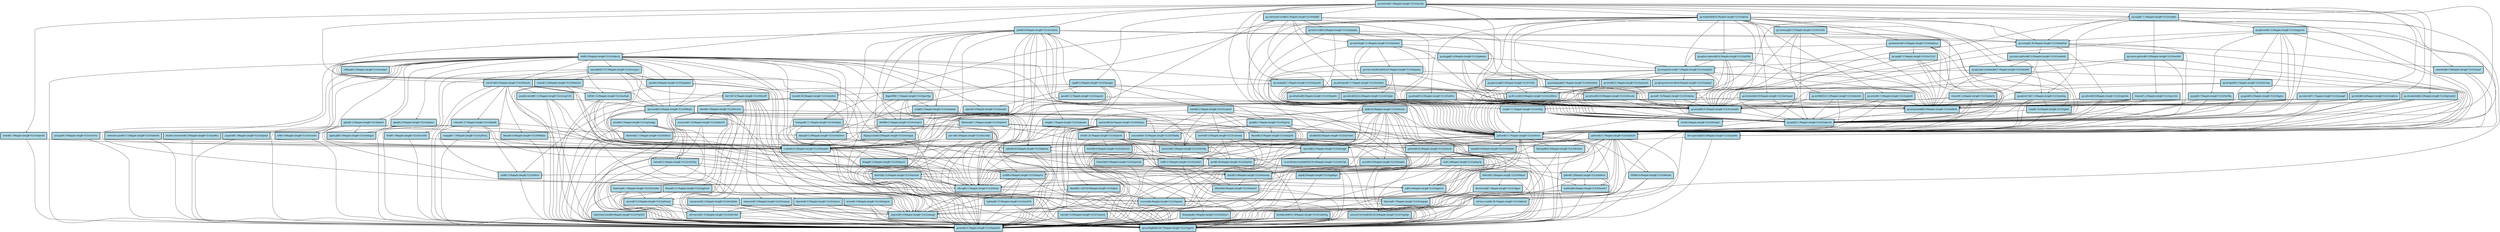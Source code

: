 digraph G {
  labelloc = "b"
  rankdir = "TB"
  ranksep = "1"
  edge[
     penwidth=2
  ]
  node[
     fontname=Monaco,
     penwidth=4,
     fontsize=24,
     margin=.4,
     shape=box,
     fillcolor=lightblue,
     style="rounded,filled"
  ]

  "bxgotayhouf4jqo6wiqhauwfyqq4szjv" [label="py-trove-classifiers@2023.8.7%apple-clang@=15.0.0/bxgotay"]
  "7cil5xtao6xn6nty6ygyybwuglqccraz" [label="py-pyparsing@3.0.9%apple-clang@=15.0.0/7cil5xt"]
  "rtlf5yjczly6jfvrwqepsc3onlpdccln" [label="ninja@1.11.1%apple-clang@=15.0.0/rtlf5yj"]
  "sebzgs3765kna7havcu4wb4uni23xc6o" [label="apple-gl@4.1.0%apple-clang@=15.0.0/sebzgs3"]
  "5sbtlhsr6fm6irog2sie5dgcopq55f6s" [label="py-pillow@10.0.0%apple-clang@=15.0.0/5sbtlhs"]
  "qy6esftjsolg2gq4ctuhda5red6ynjuf" [label="py-cycler@0.11.0%apple-clang@=15.0.0/qy6esft"]
  "tqqslwugyfjobs7fz5reqlj6fk4xk34m" [label="ncurses@6.4%apple-clang@=15.0.0/tqqslwu"]
  "xvxjdkzpnk4pxze5a33tk6vlk2lv6u2j" [label="py-scipy@1.11.4%apple-clang@=15.0.0/xvxjdkz"]
  "yl22fojon3hrxzhd2wef4ujy3rfqnmnx" [label="py-python-dateutil@2.8.2%apple-clang@=15.0.0/yl22foj"]
  "bm6yrteare5yfn7qtq64s2fyype2xwyx" [label="py-pathspec@0.11.1%apple-clang@=15.0.0/bm6yrte"]
  "jk2gnfuc4uvssnv2non4dzaixuofphmw" [label="libtool@2.4.7%apple-clang@=15.0.0/jk2gnfu"]
  "y6hany2lsorouyekwz4audygpvxakm73" [label="xproto@7.0.31%apple-clang@=15.0.0/y6hany2"]
  "dlyol6tokzhhg6hfdgowhbkw7zu5ubez" [label="c-blosc@1.21.5%apple-clang@=15.0.0/dlyol6t"]
  "fq32qvxvw3jwhfnsb66hmsmsrcej4qjp" [label="openssh@9.5p1%apple-clang@=15.0.0/fq32qvx"]
  "jw7wqud4momgmdwr6cuu3s7ylpjp4eks" [label="py-fonttools@4.39.4%apple-clang@=15.0.0/jw7wqud"]
  "ung7o76grtidx3qgbhrhojgbcqhvhuqy" [label="parallel-netcdf@1.12.3%apple-clang@=15.0.0/ung7o76"]
  "43zyon2lesbabe624jcz7sw3vie35753" [label="libogg@1.3.5%apple-clang@=15.0.0/43zyon2"]
  "bunefprgb5k4pyvbox7vtqlz3x5biahn" [label="json-c@0.16%apple-clang@=15.0.0/bunefpr"]
  "p3gxqtqgrbh35cukfdbs5n2hvcgfxe7d" [label="py-hatch-vcs@0.3.0%apple-clang@=15.0.0/p3gxqtq"]
  "zqwcewipjf7obzjvohuxkx3qo7askogh" [label="swig@4.1.1%apple-clang@=15.0.0/zqwcewi"]
  "f436qholteveamuwuwyijxxy65ntrbdq" [label="libaec@1.0.6%apple-clang@=15.0.0/f436qho"]
  "54tr26gshgbqwivubgdfoiojkpifq43n" [label="autoconf@2.72%apple-clang@=15.0.0/54tr26g"]
  "or2sxheqtutxe5gr2dq54jj3yyco4xk4" [label="lz4@1.9.4%apple-clang@=15.0.0/or2sxhe"]
  "ehssmpibt6hrfi2ejx27x5mqh4grarax" [label="bzip2@1.0.8%apple-clang@=15.0.0/ehssmpi"]
  "wat6xuajt4g7m4o4zia6dryvx7whfoh7" [label="py-kiwisolver@1.4.5%apple-clang@=15.0.0/wat6xua"]
  "ftduu6xbfyr6dwu5hkpszvhvbstxi7mp" [label="netcdf-c@4.9.2%apple-clang@=15.0.0/ftduu6x"]
  "dgyhv3cantmlgc4efuo7acygzflhqhh3" [label="xz@5.4.6%apple-clang@=15.0.0/dgyhv3c"]
  "zb2vlhlbtz2xv3elizu7pcr54x23doiv" [label="py-pyproject-metadata@0.7.1%apple-clang@=15.0.0/zb2vlhl"]
  "bkoybdfelo2yfkczhbum3wygrumyt4bn" [label="cmake@3.27.9%apple-clang@=15.0.0/bkoybdf"]
  "yvsvjz5jpr7u2hs2tqlvok7w6cy2ekqq" [label="eigen@3.4.0%apple-clang@=15.0.0/yvsvjz5"]
  "zgybnw7osyoyfmim2yp42jz56hb6bjqx" [label="libxau@1.0.11%apple-clang@=15.0.0/zgybnw7"]
  "pqgos3u2rvipe5qwafx3tiemtzoxvoih" [label="py-pythran@0.12.2%apple-clang@=15.0.0/pqgos3u"]
  "5tvxwh73qgwmqyv53wnsc5qzpbxgdph4" [label="readline@8.2%apple-clang@=15.0.0/5tvxwh7"]
  "64ee5cwwk6bso3ckfujqcdypxz442ims" [label="matio@1.5.26%apple-clang@=15.0.0/64ee5cw"]
  "mlmyfc32h7db5knvl7oefxhx4ipdn4sx" [label="libtiff@4.5.1%apple-clang@=15.0.0/mlmyfc3"]
  "spbwazefirvc4kivuq44i3x54eylo7dv" [label="proj@9.2.1%apple-clang@=15.0.0/spbwaze"]
  "s7wdxw4ikp5hkg6dmvtgl5sob4mlonyn" [label="expat@2.6.0%apple-clang@=15.0.0/s7wdxw4"]
  "drowgsa3wsoc6fr5t2i32fhtehukiv56" [label="libjpeg-turbo@3.0.0%apple-clang@=15.0.0/drowgsa"]
  "6plezx42uqo5u6wmxfug4fwmakqtxm2z" [label="sqlite@3.43.2%apple-clang@=15.0.0/6plezx4"]
  "atynmdjhdjpb2ipurlk7cxtdep77m7mu" [label="findutils@4.9.0%apple-clang@=15.0.0/atynmdj"]
  "ndncrmnfiurwwg4gadogu3xo5yzg26yt" [label="bison@3.8.2%apple-clang@=15.0.0/ndncrmn"]
  "mvo33l2l2qoehavkkpz7uj67wqfvaxoi" [label="fmt@9.1.0%apple-clang@=15.0.0/mvo33l2"]
  "x4ck3mme2l6v4y5o2kisv2yaj7ypppqs" [label="libpng@1.6.39%apple-clang@=15.0.0/x4ck3mm"]
  "vtpkw7yw6glm6u2r7akopg3sdqd2tw6i" [label="meson@1.2.2%apple-clang@=15.0.0/vtpkw7y"]
  "juwefwrhhykfzum5kpz67l25e7s3uf3k" [label="llvm-openmp@16.0.0%apple-clang@=15.0.0/juwefwr"]
  "xxskjed5zlzm2pgq77hetg27iiqxuci4" [label="utf8cpp@2.3.4%apple-clang@=15.0.0/xxskjed"]
  "7rgw5gcjzfqczk6td7iwtu2d6rencx77" [label="autoconf-archive@2023.02.20%apple-clang@=15.0.0/7rgw5gc"]
  "ij3mhw5mrep23monudffoqbu3qmzk3si" [label="qhull@2020.2%apple-clang@=15.0.0/ij3mhw5"]
  "sbr7xj6tdg3vevrlbv43v7ihnsu7bcuk" [label="ca-certificates-mozilla@2023-05-30%apple-clang@=15.0.0/sbr7xj6"]
  "m2kzebh5ie4v5hoimcecjjxwkyq46iuq" [label="py-wheel@0.41.2%apple-clang@=15.0.0/m2kzebh"]
  "o3qrsvsoosbiih5igshmoc7izenczgfj" [label="kbproto@1.0.7%apple-clang@=15.0.0/o3qrsvs"]
  "kt7gkyklsu33qgcyzsyl5cx7v5wxbrba" [label="py-calver@2022.6.26%apple-clang@=15.0.0/kt7gkyk"]
  "5gcsgq3a2ij3oqc3j63k6gweq3d4zrsn" [label="cgal@5.5.2%apple-clang@=15.0.0/5gcsgq3"]
  "co5rrkzqdnbpssrafatqxq2xw3uki7hk" [label="jsoncpp@1.9.5%apple-clang@=15.0.0/co5rrkz"]
  "r4jqyoimsgjc3ms7hinn4us4t5zz3oms" [label="libunistring@1.1%apple-clang@=15.0.0/r4jqyoi"]
  "bfuchfftidllut4ukuxkvlayzmxmko3k" [label="libx11@1.8.7%apple-clang@=15.0.0/bfuchff"]
  "5falqodpyi6ucd7hqxq6tjo7wigmrcgx" [label="libidn2@2.3.4%apple-clang@=15.0.0/5falqod"]
  "faftir4bjtew7obelcy3muo6fz6jiwt7" [label="zstd@1.5.5%apple-clang@=15.0.0/faftir4"]
  "ht4p4sp5xuqvhw6ksmxiqpm7xahmehxh" [label="py-six@1.16.0%apple-clang@=15.0.0/ht4p4sp"]
  "wr2k7ltfnzrjb4co7lzunwvwa5fktdmo" [label="nghttp2@1.57.0%apple-clang@=15.0.0/wr2k7lt"]
  "53ykm54i5xozbbpbghsw4s7m36rimohs" [label="py-pip@23.1.2%apple-clang@=15.0.0/53ykm54"]
  "ucuyycuaa5w4llt44gyfkz5nd2uqwm65" [label="seacas@2022-10-14%apple-clang@=15.0.0/ucuyycu"]
  "aol5uj4vgzn7qxfyqd4dbzj5mbpm7qan" [label="hdf5@1.14.3%apple-clang@=15.0.0/aol5uj4"]
  "hpelor5knag3m53iynhaixtqn72ghb22" [label="libtheora@1.1.1%apple-clang@=15.0.0/hpelor5"]
  "jqmqnbdh3iaypcs34urn4yyjvli6ffih" [label="py-cloudpickle@2.2.0%apple-clang@=15.0.0/jqmqnbd"]
  "iav6mt6adiixkkl3acc3mgvmcgdf4h7a" [label="nlohmann-json@3.11.2%apple-clang@=15.0.0/iav6mt6"]
  "l42cxau2vtdnrsnjb7367zbq452svmvn" [label="git@2.42.0%apple-clang@=15.0.0/l42cxau"]
  "l5ai2yitzro3jyoomrou2hhpnxdqq223" [label="zlib-ng@2.1.5%apple-clang@=15.0.0/l5ai2yi"]
  "iu63c3hdeosb2vpkjzvkt5zhlfozs2yv" [label="python@3.11.7%apple-clang@=15.0.0/iu63c3h"]
  "nvvpeuz4txzl4pkd2xtg3b5hhuzsvtes" [label="xextproto@7.3.0%apple-clang@=15.0.0/nvvpeuz"]
  "jbe6zo4gfcjolubp7fekmh2wp3akotkr" [label="gdbm@1.23%apple-clang@=15.0.0/jbe6zo4"]
  "yg5a2ohrgzyd532q2wnw5agfpzqgqfsb" [label="gmake@4.4.1%apple-clang@=15.0.0/yg5a2oh"]
  "d76p6kjwncip2hwuvrdjpbpzazdjvjat" [label="automake@1.16.5%apple-clang@=15.0.0/d76p6kj"]
  "yrqrymkzowhm3ochjvqkdckihvykhgrs" [label="py-tomli@2.0.1%apple-clang@=15.0.0/yrqrymk"]
  "kdrdw4ojaiqwy74ga724ptcgzvxxbbqt" [label="py-packaging@23.1%apple-clang@=15.0.0/kdrdw4o"]
  "63bvcclqoifiy6jxgyuot6t5owenxjst" [label="libevent@2.1.12%apple-clang@=15.0.0/63bvccl"]
  "7fyc5d3ies32fniitynsum3ilajbzhbs" [label="libpthread-stubs@0.4%apple-clang@=15.0.0/7fyc5d3"]
  "or7t7z2vv5324snjdvuoq2otq3clp3tg" [label="py-cppy@1.2.1%apple-clang@=15.0.0/or7t7z2"]
  "u4augitv2h2tur6jxzq635jzygkmjgck" [label="pkgconf@1.9.5%apple-clang@=15.0.0/u4augit"]
  "qrtoz3kvniouxojvat5pnijn3ztmzk6r" [label="libxml2@2.10.3%apple-clang@=15.0.0/qrtoz3k"]
  "rukdmkg53xoetm4pv7czjpa7duwp2ydl" [label="berkeley-db@18.1.40%apple-clang@=15.0.0/rukdmkg"]
  "3cckab2yxihicxk7i5ijoenodtt6nudj" [label="m4@1.4.19%apple-clang@=15.0.0/3cckab2"]
  "5tg2rsy34kb2wwmt6fqthwa6mbahjbvv" [label="gmp@6.2.1%apple-clang@=15.0.0/5tg2rsy"]
  "yxtlfcoiue5mvuez4ukw7axykfhng5w3" [label="double-conversion@3.3.0%apple-clang@=15.0.0/yxtlfco"]
  "6owgfviqosybzik4w4uw55zbqp3rcqbn" [label="pcre2@10.42%apple-clang@=15.0.0/6owgfvi"]
  "ei43yyqb6tmsgdtyu4jgkaskshri4wnj" [label="freetype@2.11.1%apple-clang@=15.0.0/ei43yyq"]
  "7vopm2jjajaphnvjjdtflrytbvxzbsbv" [label="nasm@2.15.05%apple-clang@=15.0.0/7vopm2j"]
  "v46pc2yg2trru4cqhazdi4j5luhwnm43" [label="vtk@9.2.6%apple-clang@=15.0.0/v46pc2y"]
  "6odioe3nuhz2jtjnwfopl75mrkwab4tu" [label="py-hatchling@1.21.0%apple-clang@=15.0.0/6odioe3"]
  "cxdnweymxyiaqaj44debcgvqqidkv5xr" [label="texinfo@7.0.3%apple-clang@=15.0.0/cxdnwey"]
  "4ebird2atg3bhrl4lxsusmh3ftxueh2v" [label="util-linux-uuid@2.38.1%apple-clang@=15.0.0/4ebird2"]
  "tyxc5tpgydyyndyxgzrtydbpa4mbar75" [label="py-mesher@2.1.0%apple-clang@=15.0.0/tyxc5tp"]
  "qrxpgtf4cvwo34dqte2ps5g7lt3t6k2o" [label="py-natsort@7.1.1%apple-clang@=15.0.0/qrxpgtf"]
  "igbiiltsnyrbzkuiklaohuyys4ljix2i" [label="ninja@1.10.2%apple-clang@=15.0.0/igbiilt"]
  "7gytrfuudfw2tpponhl5i4x4xtmbb6wc" [label="gnuconfig@2022-09-17%apple-clang@=15.0.0/7gytrfu"]
  "eqynjc67iqsz3pezaohebj34n3ejhtxn" [label="geos@3.12.1%apple-clang@=15.0.0/eqynjc6"]
  "gxrrx5njqhhyicucfqtmhmqwz5uzmy6y" [label="meson@1.2.2%apple-clang@=15.0.0/gxrrx5n"]
  "i3tww4m7ea23nxbaobt2sl2wu7tfdsru" [label="py-editables@0.3%apple-clang@=15.0.0/i3tww4m"]
  "bkqk4wdgbwukmzayoquhfcj5ivqfh5ho" [label="py-numpy@1.26.4%apple-clang@=15.0.0/bkqk4wd"]
  "gxo7ibpb3ay2so4wqsrfcvd4newz6bid" [label="libgeotiff@1.7.1%apple-clang@=15.0.0/gxo7ibp"]
  "ccokymjpqvktjyzvfudhzq5gfnvv6mjy" [label="gdal@3.8.4%apple-clang@=15.0.0/ccokymj"]
  "rqqh3dqcfpthabalcx6f64txejrnd4au" [label="py-cython@3.0.8%apple-clang@=15.0.0/rqqh3dq"]
  "au63y53zrbmtw5gswx3lmqyfm2epr46w" [label="py-setuptools-scm@7.1.0%apple-clang@=15.0.0/au63y53"]
  "wv2dvlrpoxkr2qzixrnteh3ilvelo3gn" [label="py-meson-python@0.15.0%apple-clang@=15.0.0/wv2dvlr"]
  "pfiga7gyskgrqovjpa3m57im2tztd43m" [label="tar@1.34%apple-clang@=15.0.0/pfiga7g"]
  "agdegxra5inxcjtwbidzqd4r4bbbprm7" [label="pigz@2.8%apple-clang@=15.0.0/agdegxr"]
  "x6n7dwfru3jhkz5b7md7l3l3elj5okqd" [label="util-macros@1.19.3%apple-clang@=15.0.0/x6n7dwf"]
  "t6yplcs7rnpxtv72sphtbftsgpv2kozr" [label="py-gast@0.5.3%apple-clang@=15.0.0/t6yplcs"]
  "jax6iegybh2kynzlcbeqiwojmxjyuiah" [label="py-pybind11@2.11.0%apple-clang@=15.0.0/jax6ieg"]
  "sbo4n5l4oafk4rpkmn6l4x5ax7jdzwk5" [label="py-certifi@2023.7.22%apple-clang@=15.0.0/sbo4n5l"]
  "und5kmvmswljrrzi5m2ju3s44kazsfsq" [label="py-flit-core@3.9.0%apple-clang@=15.0.0/und5kmv"]
  "5dyt5tkbahrwo7gnxcbutzz4abfxeb4k" [label="perl@5.38.0%apple-clang@=15.0.0/5dyt5tk"]
  "2zg6gsdwfpxzthg6h466g73hjnqxnt2e" [label="py-typing-extensions@4.8.0%apple-clang@=15.0.0/2zg6gsd"]
  "46lcsbbmuzh6hbkdge2tlwigbi3uwui4" [label="libffi@3.4.4%apple-clang@=15.0.0/46lcsbb"]
  "xdjtmjr2rgc5sqsfcfljzwim453wqcx3" [label="py-matplotlib@3.8.3%apple-clang@=15.0.0/xdjtmjr"]
  "5562oo7o6aruemtkv2imcxzg6fkbywgc" [label="libsigsegv@2.14%apple-clang@=15.0.0/5562oo7"]
  "lau4vo7zlsktmbhyn3pf3x72nxhihsaq" [label="diffutils@3.9%apple-clang@=15.0.0/lau4vo7"]
  "4l6eq2td2koc5w5hdx5vavioquysxprf" [label="openmpi@5.0.2%apple-clang@=15.0.0/4l6eq2t"]
  "td4lhf65tgkftiuy6blcm3rgudedxqpu" [label="py-setuptools@68.0.0%apple-clang@=15.0.0/td4lhf6"]
  "q76nvcjwzouyixehkkbdrlp3j5cjknk6" [label="snappy@1.1.10%apple-clang@=15.0.0/q76nvcj"]
  "byibre67anfojkg2lcxi4kpzles2ghni" [label="krb5@1.20.1%apple-clang@=15.0.0/byibre6"]
  "d3nzcdu4r5qre3skoajxocbzoszy27en" [label="py-cython@0.29.36%apple-clang@=15.0.0/d3nzcdu"]
  "ufpc6x4g2t6lxwq3e3yxy5lw3ccd3cxv" [label="boost@1.83.0%apple-clang@=15.0.0/ufpc6x4"]
  "tqf3j66elnvqgsa4aadco7dmy5iqyu42" [label="py-scikit-build-core@0.6.1%apple-clang@=15.0.0/tqf3j66"]
  "zyp4pwdjv3jr2rabfriifglsoql2koan" [label="cgns@4.4.0%apple-clang@=15.0.0/zyp4pwd"]
  "kw3grdnlppeijlhtzsjpcoyjhp4xkxn6" [label="xtrans@1.5.0%apple-clang@=15.0.0/kw3grdn"]
  "saogvgdzzy23jachvd5w36bjkoq2wsuy" [label="libiconv@1.17%apple-clang@=15.0.0/saogvgd"]
  "5o7edkalppsc5edpamitxrgld6qq6ei2" [label="libxdmcp@1.1.4%apple-clang@=15.0.0/5o7edka"]
  "5h3xqk7txnoswl25p3kcfdxalnq4pb4l" [label="re2c@2.2%apple-clang@=15.0.0/5h3xqk7"]
  "qfyetyf2ycz7cftu5wjhhfw5wclgq2wc" [label="pugixml@1.13%apple-clang@=15.0.0/qfyetyf"]
  "2mwfw56pxu7occ332djfycte5opo6xft" [label="py-meson-python@0.15.0%apple-clang@=15.0.0/2mwfw56"]
  "mej6rmzrprw2mxmoseb6qz7ztnqwellj" [label="py-metis@0.2a5%apple-clang@=15.0.0/mej6rmz"]
  "pwknrf5c4xo2cnf5vjbciiu4nrxnqaoi" [label="xcb-proto@1.16.0%apple-clang@=15.0.0/pwknrf5"]
  "spfsc3rbcryxhm3h7l5saf5dsnk7corw" [label="gettext@0.22.4%apple-clang@=15.0.0/spfsc3r"]
  "a2lpauv2e2yeb7fwhktepyd5btglfj5y" [label="glew@2.2.0%apple-clang@=15.0.0/a2lpauv"]
  "6csqgjfh3wfe24otz7cuox7ysyplfz4b" [label="openssl@3.2.1%apple-clang@=15.0.0/6csqgjf"]
  "fezf4fgl2f4u3c6x6pgvt5j2uu4uznao" [label="py-ply@3.11%apple-clang@=15.0.0/fezf4fg"]
  "4nrecols3ak6sg5jfi6zih57sbkliwlg" [label="libxcb@1.16%apple-clang@=15.0.0/4nrecol"]
  "6kqqrhxionh2d74h5paa3dbmbrspogqj" [label="curl@8.6.0%apple-clang@=15.0.0/6kqqrhx"]
  "jijtlreotoo43udmmunbvspe4wchzokr" [label="libedit@3.1-20210216%apple-clang@=15.0.0/jijtlre"]
  "rm523hyqdvtwsf4ln64nc5s6fh2wgbxn" [label="hwloc@2.9.1%apple-clang@=15.0.0/rm523hy"]
  "3oirnwgygely5qg2pmhj5ovjrd5c3inf" [label="py-beniget@0.4.1%apple-clang@=15.0.0/3oirnwg"]
  "gchzdggtwhjhu3tbaeoosykcfomlkyqg" [label="pmix@5.0.1%apple-clang@=15.0.0/gchzdgg"]
  "fx7x65l6r6lmeua6myg33l7maueaklx7" [label="py-contourpy@1.0.7%apple-clang@=15.0.0/fx7x65l"]
  "4kr5ew7je4aelnct45mmaecxnzj54as7" [label="libxcrypt@4.4.35%apple-clang@=15.0.0/4kr5ew7"]
  "cstiey7uj2qyanu7a5wmtpaz6ruxgbrq" [label="openblas@0.3.26%apple-clang@=15.0.0/cstiey7"]
  "ewyuw6nnef4gahaknknr7sec52jgcnlw" [label="py-mpi4py@3.1.5%apple-clang@=15.0.0/ewyuw6n"]
  "nczpnwl67cajruzzj2wrolp6mkffj6hg" [label="mpfr@4.2.1%apple-clang@=15.0.0/nczpnwl"]
  "jkxwrilnlckdcml2gatl7vjp6vpplemc" [label="gl2ps@1.4.2%apple-clang@=15.0.0/jkxwril"]
  "m2lshkejcs6vje2b6ryzrjd2j4o3lfit" [label="inputproto@2.3.2%apple-clang@=15.0.0/m2lshke"]
  "zeipmdiq5h3eddfqwjagdqjylsil5p4l" [label="metis@5.1.0%apple-clang@=15.0.0/zeipmdi"]
  "othviorbaeebww6gb3vm2jglua4fwwzg" [label="python@3.11.7%apple-clang@=15.0.0/othvior"]
  "jywedxuy6isl7pnejpxowk7c4gz4fotm" [label="py-pluggy@1.4.0%apple-clang@=15.0.0/jywedxu"]
  "l42cxau2vtdnrsnjb7367zbq452svmvn" -> "jk2gnfuc4uvssnv2non4dzaixuofphmw"
  "iu63c3hdeosb2vpkjzvkt5zhlfozs2yv" -> "4ebird2atg3bhrl4lxsusmh3ftxueh2v"
  "ccokymjpqvktjyzvfudhzq5gfnvv6mjy" -> "othviorbaeebww6gb3vm2jglua4fwwzg"
  "7cil5xtao6xn6nty6ygyybwuglqccraz" -> "m2kzebh5ie4v5hoimcecjjxwkyq46iuq"
  "ufpc6x4g2t6lxwq3e3yxy5lw3ccd3cxv" -> "ehssmpibt6hrfi2ejx27x5mqh4grarax"
  "pfiga7gyskgrqovjpa3m57im2tztd43m" -> "dgyhv3cantmlgc4efuo7acygzflhqhh3"
  "5o7edkalppsc5edpamitxrgld6qq6ei2" -> "x6n7dwfru3jhkz5b7md7l3l3elj5okqd"
  "yvsvjz5jpr7u2hs2tqlvok7w6cy2ekqq" -> "yg5a2ohrgzyd532q2wnw5agfpzqgqfsb"
  "v46pc2yg2trru4cqhazdi4j5luhwnm43" -> "or2sxheqtutxe5gr2dq54jj3yyco4xk4"
  "6kqqrhxionh2d74h5paa3dbmbrspogqj" -> "wr2k7ltfnzrjb4co7lzunwvwa5fktdmo"
  "zyp4pwdjv3jr2rabfriifglsoql2koan" -> "yg5a2ohrgzyd532q2wnw5agfpzqgqfsb"
  "hpelor5knag3m53iynhaixtqn72ghb22" -> "54tr26gshgbqwivubgdfoiojkpifq43n"
  "atynmdjhdjpb2ipurlk7cxtdep77m7mu" -> "yg5a2ohrgzyd532q2wnw5agfpzqgqfsb"
  "6plezx42uqo5u6wmxfug4fwmakqtxm2z" -> "7gytrfuudfw2tpponhl5i4x4xtmbb6wc"
  "l42cxau2vtdnrsnjb7367zbq452svmvn" -> "6kqqrhxionh2d74h5paa3dbmbrspogqj"
  "l42cxau2vtdnrsnjb7367zbq452svmvn" -> "5dyt5tkbahrwo7gnxcbutzz4abfxeb4k"
  "aol5uj4vgzn7qxfyqd4dbzj5mbpm7qan" -> "bkoybdfelo2yfkczhbum3wygrumyt4bn"
  "tqqslwugyfjobs7fz5reqlj6fk4xk34m" -> "7gytrfuudfw2tpponhl5i4x4xtmbb6wc"
  "6csqgjfh3wfe24otz7cuox7ysyplfz4b" -> "sbr7xj6tdg3vevrlbv43v7ihnsu7bcuk"
  "l42cxau2vtdnrsnjb7367zbq452svmvn" -> "5falqodpyi6ucd7hqxq6tjo7wigmrcgx"
  "v46pc2yg2trru4cqhazdi4j5luhwnm43" -> "yg5a2ohrgzyd532q2wnw5agfpzqgqfsb"
  "vtpkw7yw6glm6u2r7akopg3sdqd2tw6i" -> "m2kzebh5ie4v5hoimcecjjxwkyq46iuq"
  "y6hany2lsorouyekwz4audygpvxakm73" -> "yg5a2ohrgzyd532q2wnw5agfpzqgqfsb"
  "pwknrf5c4xo2cnf5vjbciiu4nrxnqaoi" -> "yg5a2ohrgzyd532q2wnw5agfpzqgqfsb"
  "spfsc3rbcryxhm3h7l5saf5dsnk7corw" -> "qrtoz3kvniouxojvat5pnijn3ztmzk6r"
  "vtpkw7yw6glm6u2r7akopg3sdqd2tw6i" -> "td4lhf65tgkftiuy6blcm3rgudedxqpu"
  "ung7o76grtidx3qgbhrhojgbcqhvhuqy" -> "3cckab2yxihicxk7i5ijoenodtt6nudj"
  "wv2dvlrpoxkr2qzixrnteh3ilvelo3gn" -> "zb2vlhlbtz2xv3elizu7pcr54x23doiv"
  "ucuyycuaa5w4llt44gyfkz5nd2uqwm65" -> "4l6eq2td2koc5w5hdx5vavioquysxprf"
  "ufpc6x4g2t6lxwq3e3yxy5lw3ccd3cxv" -> "dgyhv3cantmlgc4efuo7acygzflhqhh3"
  "l42cxau2vtdnrsnjb7367zbq452svmvn" -> "d76p6kjwncip2hwuvrdjpbpzazdjvjat"
  "gxo7ibpb3ay2so4wqsrfcvd4newz6bid" -> "7gytrfuudfw2tpponhl5i4x4xtmbb6wc"
  "qrtoz3kvniouxojvat5pnijn3ztmzk6r" -> "7gytrfuudfw2tpponhl5i4x4xtmbb6wc"
  "qrtoz3kvniouxojvat5pnijn3ztmzk6r" -> "dgyhv3cantmlgc4efuo7acygzflhqhh3"
  "pfiga7gyskgrqovjpa3m57im2tztd43m" -> "ehssmpibt6hrfi2ejx27x5mqh4grarax"
  "ehssmpibt6hrfi2ejx27x5mqh4grarax" -> "yg5a2ohrgzyd532q2wnw5agfpzqgqfsb"
  "nczpnwl67cajruzzj2wrolp6mkffj6hg" -> "yg5a2ohrgzyd532q2wnw5agfpzqgqfsb"
  "mlmyfc32h7db5knvl7oefxhx4ipdn4sx" -> "bkoybdfelo2yfkczhbum3wygrumyt4bn"
  "2mwfw56pxu7occ332djfycte5opo6xft" -> "othviorbaeebww6gb3vm2jglua4fwwzg"
  "vtpkw7yw6glm6u2r7akopg3sdqd2tw6i" -> "53ykm54i5xozbbpbghsw4s7m36rimohs"
  "iu63c3hdeosb2vpkjzvkt5zhlfozs2yv" -> "l5ai2yitzro3jyoomrou2hhpnxdqq223"
  "3oirnwgygely5qg2pmhj5ovjrd5c3inf" -> "td4lhf65tgkftiuy6blcm3rgudedxqpu"
  "pqgos3u2rvipe5qwafx3tiemtzoxvoih" -> "othviorbaeebww6gb3vm2jglua4fwwzg"
  "mvo33l2l2qoehavkkpz7uj67wqfvaxoi" -> "yg5a2ohrgzyd532q2wnw5agfpzqgqfsb"
  "dlyol6tokzhhg6hfdgowhbkw7zu5ubez" -> "q76nvcjwzouyixehkkbdrlp3j5cjknk6"
  "ftduu6xbfyr6dwu5hkpszvhvbstxi7mp" -> "3cckab2yxihicxk7i5ijoenodtt6nudj"
  "sbo4n5l4oafk4rpkmn6l4x5ax7jdzwk5" -> "m2kzebh5ie4v5hoimcecjjxwkyq46iuq"
  "pqgos3u2rvipe5qwafx3tiemtzoxvoih" -> "bkqk4wdgbwukmzayoquhfcj5ivqfh5ho"
  "4nrecols3ak6sg5jfi6zih57sbkliwlg" -> "5o7edkalppsc5edpamitxrgld6qq6ei2"
  "4kr5ew7je4aelnct45mmaecxnzj54as7" -> "7gytrfuudfw2tpponhl5i4x4xtmbb6wc"
  "4l6eq2td2koc5w5hdx5vavioquysxprf" -> "d76p6kjwncip2hwuvrdjpbpzazdjvjat"
  "yl22fojon3hrxzhd2wef4ujy3rfqnmnx" -> "53ykm54i5xozbbpbghsw4s7m36rimohs"
  "bm6yrteare5yfn7qtq64s2fyype2xwyx" -> "othviorbaeebww6gb3vm2jglua4fwwzg"
  "5o7edkalppsc5edpamitxrgld6qq6ei2" -> "7gytrfuudfw2tpponhl5i4x4xtmbb6wc"
  "4nrecols3ak6sg5jfi6zih57sbkliwlg" -> "x6n7dwfru3jhkz5b7md7l3l3elj5okqd"
  "ei43yyqb6tmsgdtyu4jgkaskshri4wnj" -> "u4augitv2h2tur6jxzq635jzygkmjgck"
  "bfuchfftidllut4ukuxkvlayzmxmko3k" -> "y6hany2lsorouyekwz4audygpvxakm73"
  "xvxjdkzpnk4pxze5a33tk6vlk2lv6u2j" -> "53ykm54i5xozbbpbghsw4s7m36rimohs"
  "ccokymjpqvktjyzvfudhzq5gfnvv6mjy" -> "6plezx42uqo5u6wmxfug4fwmakqtxm2z"
  "fezf4fgl2f4u3c6x6pgvt5j2uu4uznao" -> "m2kzebh5ie4v5hoimcecjjxwkyq46iuq"
  "v46pc2yg2trru4cqhazdi4j5luhwnm43" -> "yxtlfcoiue5mvuez4ukw7axykfhng5w3"
  "5562oo7o6aruemtkv2imcxzg6fkbywgc" -> "7gytrfuudfw2tpponhl5i4x4xtmbb6wc"
  "spbwazefirvc4kivuq44i3x54eylo7dv" -> "6kqqrhxionh2d74h5paa3dbmbrspogqj"
  "jk2gnfuc4uvssnv2non4dzaixuofphmw" -> "3cckab2yxihicxk7i5ijoenodtt6nudj"
  "l42cxau2vtdnrsnjb7367zbq452svmvn" -> "l5ai2yitzro3jyoomrou2hhpnxdqq223"
  "igbiiltsnyrbzkuiklaohuyys4ljix2i" -> "iu63c3hdeosb2vpkjzvkt5zhlfozs2yv"
  "fezf4fgl2f4u3c6x6pgvt5j2uu4uznao" -> "td4lhf65tgkftiuy6blcm3rgudedxqpu"
  "ucuyycuaa5w4llt44gyfkz5nd2uqwm65" -> "ftduu6xbfyr6dwu5hkpszvhvbstxi7mp"
  "iu63c3hdeosb2vpkjzvkt5zhlfozs2yv" -> "5tvxwh73qgwmqyv53wnsc5qzpbxgdph4"
  "m2kzebh5ie4v5hoimcecjjxwkyq46iuq" -> "othviorbaeebww6gb3vm2jglua4fwwzg"
  "ftduu6xbfyr6dwu5hkpszvhvbstxi7mp" -> "aol5uj4vgzn7qxfyqd4dbzj5mbpm7qan"
  "7cil5xtao6xn6nty6ygyybwuglqccraz" -> "53ykm54i5xozbbpbghsw4s7m36rimohs"
  "xdjtmjr2rgc5sqsfcfljzwim453wqcx3" -> "7cil5xtao6xn6nty6ygyybwuglqccraz"
  "jkxwrilnlckdcml2gatl7vjp6vpplemc" -> "x4ck3mme2l6v4y5o2kisv2yaj7ypppqs"
  "6odioe3nuhz2jtjnwfopl75mrkwab4tu" -> "kdrdw4ojaiqwy74ga724ptcgzvxxbbqt"
  "nczpnwl67cajruzzj2wrolp6mkffj6hg" -> "cxdnweymxyiaqaj44debcgvqqidkv5xr"
  "bkoybdfelo2yfkczhbum3wygrumyt4bn" -> "tqqslwugyfjobs7fz5reqlj6fk4xk34m"
  "jax6iegybh2kynzlcbeqiwojmxjyuiah" -> "bkoybdfelo2yfkczhbum3wygrumyt4bn"
  "ij3mhw5mrep23monudffoqbu3qmzk3si" -> "yg5a2ohrgzyd532q2wnw5agfpzqgqfsb"
  "xdjtmjr2rgc5sqsfcfljzwim453wqcx3" -> "m2kzebh5ie4v5hoimcecjjxwkyq46iuq"
  "bm6yrteare5yfn7qtq64s2fyype2xwyx" -> "und5kmvmswljrrzi5m2ju3s44kazsfsq"
  "spfsc3rbcryxhm3h7l5saf5dsnk7corw" -> "yg5a2ohrgzyd532q2wnw5agfpzqgqfsb"
  "or7t7z2vv5324snjdvuoq2otq3clp3tg" -> "td4lhf65tgkftiuy6blcm3rgudedxqpu"
  "jkxwrilnlckdcml2gatl7vjp6vpplemc" -> "l5ai2yitzro3jyoomrou2hhpnxdqq223"
  "au63y53zrbmtw5gswx3lmqyfm2epr46w" -> "l42cxau2vtdnrsnjb7367zbq452svmvn"
  "rukdmkg53xoetm4pv7czjpa7duwp2ydl" -> "yg5a2ohrgzyd532q2wnw5agfpzqgqfsb"
  "m2lshkejcs6vje2b6ryzrjd2j4o3lfit" -> "yg5a2ohrgzyd532q2wnw5agfpzqgqfsb"
  "byibre67anfojkg2lcxi4kpzles2ghni" -> "yg5a2ohrgzyd532q2wnw5agfpzqgqfsb"
  "juwefwrhhykfzum5kpz67l25e7s3uf3k" -> "bkoybdfelo2yfkczhbum3wygrumyt4bn"
  "v46pc2yg2trru4cqhazdi4j5luhwnm43" -> "ftduu6xbfyr6dwu5hkpszvhvbstxi7mp"
  "cxdnweymxyiaqaj44debcgvqqidkv5xr" -> "tqqslwugyfjobs7fz5reqlj6fk4xk34m"
  "tqf3j66elnvqgsa4aadco7dmy5iqyu42" -> "bm6yrteare5yfn7qtq64s2fyype2xwyx"
  "qrxpgtf4cvwo34dqte2ps5g7lt3t6k2o" -> "othviorbaeebww6gb3vm2jglua4fwwzg"
  "v46pc2yg2trru4cqhazdi4j5luhwnm43" -> "4l6eq2td2koc5w5hdx5vavioquysxprf"
  "jbe6zo4gfcjolubp7fekmh2wp3akotkr" -> "5tvxwh73qgwmqyv53wnsc5qzpbxgdph4"
  "gxrrx5njqhhyicucfqtmhmqwz5uzmy6y" -> "igbiiltsnyrbzkuiklaohuyys4ljix2i"
  "tqf3j66elnvqgsa4aadco7dmy5iqyu42" -> "othviorbaeebww6gb3vm2jglua4fwwzg"
  "6kqqrhxionh2d74h5paa3dbmbrspogqj" -> "yg5a2ohrgzyd532q2wnw5agfpzqgqfsb"
  "xdjtmjr2rgc5sqsfcfljzwim453wqcx3" -> "53ykm54i5xozbbpbghsw4s7m36rimohs"
  "lau4vo7zlsktmbhyn3pf3x72nxhihsaq" -> "saogvgdzzy23jachvd5w36bjkoq2wsuy"
  "jqmqnbdh3iaypcs34urn4yyjvli6ffih" -> "m2kzebh5ie4v5hoimcecjjxwkyq46iuq"
  "qrtoz3kvniouxojvat5pnijn3ztmzk6r" -> "saogvgdzzy23jachvd5w36bjkoq2wsuy"
  "zgybnw7osyoyfmim2yp42jz56hb6bjqx" -> "7gytrfuudfw2tpponhl5i4x4xtmbb6wc"
  "v46pc2yg2trru4cqhazdi4j5luhwnm43" -> "ewyuw6nnef4gahaknknr7sec52jgcnlw"
  "rm523hyqdvtwsf4ln64nc5s6fh2wgbxn" -> "7gytrfuudfw2tpponhl5i4x4xtmbb6wc"
  "or7t7z2vv5324snjdvuoq2otq3clp3tg" -> "othviorbaeebww6gb3vm2jglua4fwwzg"
  "jqmqnbdh3iaypcs34urn4yyjvli6ffih" -> "td4lhf65tgkftiuy6blcm3rgudedxqpu"
  "4nrecols3ak6sg5jfi6zih57sbkliwlg" -> "7gytrfuudfw2tpponhl5i4x4xtmbb6wc"
  "bfuchfftidllut4ukuxkvlayzmxmko3k" -> "o3qrsvsoosbiih5igshmoc7izenczgfj"
  "wr2k7ltfnzrjb4co7lzunwvwa5fktdmo" -> "7gytrfuudfw2tpponhl5i4x4xtmbb6wc"
  "ftduu6xbfyr6dwu5hkpszvhvbstxi7mp" -> "faftir4bjtew7obelcy3muo6fz6jiwt7"
  "pqgos3u2rvipe5qwafx3tiemtzoxvoih" -> "fezf4fgl2f4u3c6x6pgvt5j2uu4uznao"
  "3cckab2yxihicxk7i5ijoenodtt6nudj" -> "lau4vo7zlsktmbhyn3pf3x72nxhihsaq"
  "ccokymjpqvktjyzvfudhzq5gfnvv6mjy" -> "u4augitv2h2tur6jxzq635jzygkmjgck"
  "v46pc2yg2trru4cqhazdi4j5luhwnm43" -> "mlmyfc32h7db5knvl7oefxhx4ipdn4sx"
  "63bvcclqoifiy6jxgyuot6t5owenxjst" -> "7gytrfuudfw2tpponhl5i4x4xtmbb6wc"
  "jywedxuy6isl7pnejpxowk7c4gz4fotm" -> "au63y53zrbmtw5gswx3lmqyfm2epr46w"
  "q76nvcjwzouyixehkkbdrlp3j5cjknk6" -> "yg5a2ohrgzyd532q2wnw5agfpzqgqfsb"
  "6plezx42uqo5u6wmxfug4fwmakqtxm2z" -> "l5ai2yitzro3jyoomrou2hhpnxdqq223"
  "3cckab2yxihicxk7i5ijoenodtt6nudj" -> "7gytrfuudfw2tpponhl5i4x4xtmbb6wc"
  "jw7wqud4momgmdwr6cuu3s7ylpjp4eks" -> "m2kzebh5ie4v5hoimcecjjxwkyq46iuq"
  "5tvxwh73qgwmqyv53wnsc5qzpbxgdph4" -> "tqqslwugyfjobs7fz5reqlj6fk4xk34m"
  "l42cxau2vtdnrsnjb7367zbq452svmvn" -> "7gytrfuudfw2tpponhl5i4x4xtmbb6wc"
  "hpelor5knag3m53iynhaixtqn72ghb22" -> "yg5a2ohrgzyd532q2wnw5agfpzqgqfsb"
  "tyxc5tpgydyyndyxgzrtydbpa4mbar75" -> "bkqk4wdgbwukmzayoquhfcj5ivqfh5ho"
  "ftduu6xbfyr6dwu5hkpszvhvbstxi7mp" -> "l5ai2yitzro3jyoomrou2hhpnxdqq223"
  "qrtoz3kvniouxojvat5pnijn3ztmzk6r" -> "u4augitv2h2tur6jxzq635jzygkmjgck"
  "5gcsgq3a2ij3oqc3j63k6gweq3d4zrsn" -> "yg5a2ohrgzyd532q2wnw5agfpzqgqfsb"
  "43zyon2lesbabe624jcz7sw3vie35753" -> "7gytrfuudfw2tpponhl5i4x4xtmbb6wc"
  "wv2dvlrpoxkr2qzixrnteh3ilvelo3gn" -> "othviorbaeebww6gb3vm2jglua4fwwzg"
  "yrqrymkzowhm3ochjvqkdckihvykhgrs" -> "m2kzebh5ie4v5hoimcecjjxwkyq46iuq"
  "bkqk4wdgbwukmzayoquhfcj5ivqfh5ho" -> "cstiey7uj2qyanu7a5wmtpaz6ruxgbrq"
  "3cckab2yxihicxk7i5ijoenodtt6nudj" -> "5562oo7o6aruemtkv2imcxzg6fkbywgc"
  "tqf3j66elnvqgsa4aadco7dmy5iqyu42" -> "m2kzebh5ie4v5hoimcecjjxwkyq46iuq"
  "o3qrsvsoosbiih5igshmoc7izenczgfj" -> "x6n7dwfru3jhkz5b7md7l3l3elj5okqd"
  "pfiga7gyskgrqovjpa3m57im2tztd43m" -> "faftir4bjtew7obelcy3muo6fz6jiwt7"
  "und5kmvmswljrrzi5m2ju3s44kazsfsq" -> "53ykm54i5xozbbpbghsw4s7m36rimohs"
  "4l6eq2td2koc5w5hdx5vavioquysxprf" -> "rm523hyqdvtwsf4ln64nc5s6fh2wgbxn"
  "5dyt5tkbahrwo7gnxcbutzz4abfxeb4k" -> "l5ai2yitzro3jyoomrou2hhpnxdqq223"
  "ftduu6xbfyr6dwu5hkpszvhvbstxi7mp" -> "bkoybdfelo2yfkczhbum3wygrumyt4bn"
  "wat6xuajt4g7m4o4zia6dryvx7whfoh7" -> "or7t7z2vv5324snjdvuoq2otq3clp3tg"
  "othviorbaeebww6gb3vm2jglua4fwwzg" -> "jbe6zo4gfcjolubp7fekmh2wp3akotkr"
  "xdjtmjr2rgc5sqsfcfljzwim453wqcx3" -> "x4ck3mme2l6v4y5o2kisv2yaj7ypppqs"
  "4l6eq2td2koc5w5hdx5vavioquysxprf" -> "7gytrfuudfw2tpponhl5i4x4xtmbb6wc"
  "ftduu6xbfyr6dwu5hkpszvhvbstxi7mp" -> "dlyol6tokzhhg6hfdgowhbkw7zu5ubez"
  "ftduu6xbfyr6dwu5hkpszvhvbstxi7mp" -> "f436qholteveamuwuwyijxxy65ntrbdq"
  "jijtlreotoo43udmmunbvspe4wchzokr" -> "7gytrfuudfw2tpponhl5i4x4xtmbb6wc"
  "aol5uj4vgzn7qxfyqd4dbzj5mbpm7qan" -> "u4augitv2h2tur6jxzq635jzygkmjgck"
  "ccokymjpqvktjyzvfudhzq5gfnvv6mjy" -> "drowgsa3wsoc6fr5t2i32fhtehukiv56"
  "td4lhf65tgkftiuy6blcm3rgudedxqpu" -> "othviorbaeebww6gb3vm2jglua4fwwzg"
  "2mwfw56pxu7occ332djfycte5opo6xft" -> "zb2vlhlbtz2xv3elizu7pcr54x23doiv"
  "5o7edkalppsc5edpamitxrgld6qq6ei2" -> "u4augitv2h2tur6jxzq635jzygkmjgck"
  "6owgfviqosybzik4w4uw55zbqp3rcqbn" -> "yg5a2ohrgzyd532q2wnw5agfpzqgqfsb"
  "othviorbaeebww6gb3vm2jglua4fwwzg" -> "s7wdxw4ikp5hkg6dmvtgl5sob4mlonyn"
  "spfsc3rbcryxhm3h7l5saf5dsnk7corw" -> "dgyhv3cantmlgc4efuo7acygzflhqhh3"
  "s7wdxw4ikp5hkg6dmvtgl5sob4mlonyn" -> "yg5a2ohrgzyd532q2wnw5agfpzqgqfsb"
  "ung7o76grtidx3qgbhrhojgbcqhvhuqy" -> "7gytrfuudfw2tpponhl5i4x4xtmbb6wc"
  "5sbtlhsr6fm6irog2sie5dgcopq55f6s" -> "m2kzebh5ie4v5hoimcecjjxwkyq46iuq"
  "bfuchfftidllut4ukuxkvlayzmxmko3k" -> "5dyt5tkbahrwo7gnxcbutzz4abfxeb4k"
  "5sbtlhsr6fm6irog2sie5dgcopq55f6s" -> "td4lhf65tgkftiuy6blcm3rgudedxqpu"
  "v46pc2yg2trru4cqhazdi4j5luhwnm43" -> "a2lpauv2e2yeb7fwhktepyd5btglfj5y"
  "d76p6kjwncip2hwuvrdjpbpzazdjvjat" -> "5dyt5tkbahrwo7gnxcbutzz4abfxeb4k"
  "gxo7ibpb3ay2so4wqsrfcvd4newz6bid" -> "yg5a2ohrgzyd532q2wnw5agfpzqgqfsb"
  "3oirnwgygely5qg2pmhj5ovjrd5c3inf" -> "53ykm54i5xozbbpbghsw4s7m36rimohs"
  "4nrecols3ak6sg5jfi6zih57sbkliwlg" -> "7fyc5d3ies32fniitynsum3ilajbzhbs"
  "cxdnweymxyiaqaj44debcgvqqidkv5xr" -> "5dyt5tkbahrwo7gnxcbutzz4abfxeb4k"
  "xvxjdkzpnk4pxze5a33tk6vlk2lv6u2j" -> "bkqk4wdgbwukmzayoquhfcj5ivqfh5ho"
  "bfuchfftidllut4ukuxkvlayzmxmko3k" -> "kw3grdnlppeijlhtzsjpcoyjhp4xkxn6"
  "4l6eq2td2koc5w5hdx5vavioquysxprf" -> "fq32qvxvw3jwhfnsb66hmsmsrcej4qjp"
  "sbo4n5l4oafk4rpkmn6l4x5ax7jdzwk5" -> "53ykm54i5xozbbpbghsw4s7m36rimohs"
  "pqgos3u2rvipe5qwafx3tiemtzoxvoih" -> "t6yplcs7rnpxtv72sphtbftsgpv2kozr"
  "ufpc6x4g2t6lxwq3e3yxy5lw3ccd3cxv" -> "faftir4bjtew7obelcy3muo6fz6jiwt7"
  "spfsc3rbcryxhm3h7l5saf5dsnk7corw" -> "ehssmpibt6hrfi2ejx27x5mqh4grarax"
  "ccokymjpqvktjyzvfudhzq5gfnvv6mjy" -> "l5ai2yitzro3jyoomrou2hhpnxdqq223"
  "5gcsgq3a2ij3oqc3j63k6gweq3d4zrsn" -> "ufpc6x4g2t6lxwq3e3yxy5lw3ccd3cxv"
  "x4ck3mme2l6v4y5o2kisv2yaj7ypppqs" -> "l5ai2yitzro3jyoomrou2hhpnxdqq223"
  "yl22fojon3hrxzhd2wef4ujy3rfqnmnx" -> "ht4p4sp5xuqvhw6ksmxiqpm7xahmehxh"
  "5tvxwh73qgwmqyv53wnsc5qzpbxgdph4" -> "yg5a2ohrgzyd532q2wnw5agfpzqgqfsb"
  "iu63c3hdeosb2vpkjzvkt5zhlfozs2yv" -> "s7wdxw4ikp5hkg6dmvtgl5sob4mlonyn"
  "jw7wqud4momgmdwr6cuu3s7ylpjp4eks" -> "53ykm54i5xozbbpbghsw4s7m36rimohs"
  "fezf4fgl2f4u3c6x6pgvt5j2uu4uznao" -> "53ykm54i5xozbbpbghsw4s7m36rimohs"
  "p3gxqtqgrbh35cukfdbs5n2hvcgfxe7d" -> "m2kzebh5ie4v5hoimcecjjxwkyq46iuq"
  "nvvpeuz4txzl4pkd2xtg3b5hhuzsvtes" -> "u4augitv2h2tur6jxzq635jzygkmjgck"
  "ewyuw6nnef4gahaknknr7sec52jgcnlw" -> "4l6eq2td2koc5w5hdx5vavioquysxprf"
  "5tg2rsy34kb2wwmt6fqthwa6mbahjbvv" -> "jk2gnfuc4uvssnv2non4dzaixuofphmw"
  "l42cxau2vtdnrsnjb7367zbq452svmvn" -> "fq32qvxvw3jwhfnsb66hmsmsrcej4qjp"
  "ewyuw6nnef4gahaknknr7sec52jgcnlw" -> "m2kzebh5ie4v5hoimcecjjxwkyq46iuq"
  "zb2vlhlbtz2xv3elizu7pcr54x23doiv" -> "m2kzebh5ie4v5hoimcecjjxwkyq46iuq"
  "othviorbaeebww6gb3vm2jglua4fwwzg" -> "tqqslwugyfjobs7fz5reqlj6fk4xk34m"
  "zqwcewipjf7obzjvohuxkx3qo7askogh" -> "6owgfviqosybzik4w4uw55zbqp3rcqbn"
  "5tg2rsy34kb2wwmt6fqthwa6mbahjbvv" -> "yg5a2ohrgzyd532q2wnw5agfpzqgqfsb"
  "vtpkw7yw6glm6u2r7akopg3sdqd2tw6i" -> "othviorbaeebww6gb3vm2jglua4fwwzg"
  "ewyuw6nnef4gahaknknr7sec52jgcnlw" -> "td4lhf65tgkftiuy6blcm3rgudedxqpu"
  "zb2vlhlbtz2xv3elizu7pcr54x23doiv" -> "td4lhf65tgkftiuy6blcm3rgudedxqpu"
  "zgybnw7osyoyfmim2yp42jz56hb6bjqx" -> "u4augitv2h2tur6jxzq635jzygkmjgck"
  "rm523hyqdvtwsf4ln64nc5s6fh2wgbxn" -> "u4augitv2h2tur6jxzq635jzygkmjgck"
  "xdjtmjr2rgc5sqsfcfljzwim453wqcx3" -> "sbo4n5l4oafk4rpkmn6l4x5ax7jdzwk5"
  "iu63c3hdeosb2vpkjzvkt5zhlfozs2yv" -> "6plezx42uqo5u6wmxfug4fwmakqtxm2z"
  "4nrecols3ak6sg5jfi6zih57sbkliwlg" -> "u4augitv2h2tur6jxzq635jzygkmjgck"
  "wr2k7ltfnzrjb4co7lzunwvwa5fktdmo" -> "u4augitv2h2tur6jxzq635jzygkmjgck"
  "igbiiltsnyrbzkuiklaohuyys4ljix2i" -> "5h3xqk7txnoswl25p3kcfdxalnq4pb4l"
  "gxo7ibpb3ay2so4wqsrfcvd4newz6bid" -> "mlmyfc32h7db5knvl7oefxhx4ipdn4sx"
  "tqf3j66elnvqgsa4aadco7dmy5iqyu42" -> "zb2vlhlbtz2xv3elizu7pcr54x23doiv"
  "ucuyycuaa5w4llt44gyfkz5nd2uqwm65" -> "yg5a2ohrgzyd532q2wnw5agfpzqgqfsb"
  "bfuchfftidllut4ukuxkvlayzmxmko3k" -> "x6n7dwfru3jhkz5b7md7l3l3elj5okqd"
  "spbwazefirvc4kivuq44i3x54eylo7dv" -> "6plezx42uqo5u6wmxfug4fwmakqtxm2z"
  "kw3grdnlppeijlhtzsjpcoyjhp4xkxn6" -> "x6n7dwfru3jhkz5b7md7l3l3elj5okqd"
  "xvxjdkzpnk4pxze5a33tk6vlk2lv6u2j" -> "othviorbaeebww6gb3vm2jglua4fwwzg"
  "ccokymjpqvktjyzvfudhzq5gfnvv6mjy" -> "ftduu6xbfyr6dwu5hkpszvhvbstxi7mp"
  "au63y53zrbmtw5gswx3lmqyfm2epr46w" -> "m2kzebh5ie4v5hoimcecjjxwkyq46iuq"
  "46lcsbbmuzh6hbkdge2tlwigbi3uwui4" -> "7gytrfuudfw2tpponhl5i4x4xtmbb6wc"
  "jqmqnbdh3iaypcs34urn4yyjvli6ffih" -> "53ykm54i5xozbbpbghsw4s7m36rimohs"
  "au63y53zrbmtw5gswx3lmqyfm2epr46w" -> "td4lhf65tgkftiuy6blcm3rgudedxqpu"
  "nvvpeuz4txzl4pkd2xtg3b5hhuzsvtes" -> "yg5a2ohrgzyd532q2wnw5agfpzqgqfsb"
  "tyxc5tpgydyyndyxgzrtydbpa4mbar75" -> "xdjtmjr2rgc5sqsfcfljzwim453wqcx3"
  "7cil5xtao6xn6nty6ygyybwuglqccraz" -> "othviorbaeebww6gb3vm2jglua4fwwzg"
  "jbe6zo4gfcjolubp7fekmh2wp3akotkr" -> "7gytrfuudfw2tpponhl5i4x4xtmbb6wc"
  "aol5uj4vgzn7qxfyqd4dbzj5mbpm7qan" -> "yg5a2ohrgzyd532q2wnw5agfpzqgqfsb"
  "byibre67anfojkg2lcxi4kpzles2ghni" -> "ndncrmnfiurwwg4gadogu3xo5yzg26yt"
  "5sbtlhsr6fm6irog2sie5dgcopq55f6s" -> "53ykm54i5xozbbpbghsw4s7m36rimohs"
  "2zg6gsdwfpxzthg6h466g73hjnqxnt2e" -> "53ykm54i5xozbbpbghsw4s7m36rimohs"
  "qrtoz3kvniouxojvat5pnijn3ztmzk6r" -> "l5ai2yitzro3jyoomrou2hhpnxdqq223"
  "4l6eq2td2koc5w5hdx5vavioquysxprf" -> "u4augitv2h2tur6jxzq635jzygkmjgck"
  "zeipmdiq5h3eddfqwjagdqjylsil5p4l" -> "bkoybdfelo2yfkczhbum3wygrumyt4bn"
  "au63y53zrbmtw5gswx3lmqyfm2epr46w" -> "53ykm54i5xozbbpbghsw4s7m36rimohs"
  "ccokymjpqvktjyzvfudhzq5gfnvv6mjy" -> "bkoybdfelo2yfkczhbum3wygrumyt4bn"
  "jijtlreotoo43udmmunbvspe4wchzokr" -> "u4augitv2h2tur6jxzq635jzygkmjgck"
  "ccokymjpqvktjyzvfudhzq5gfnvv6mjy" -> "spbwazefirvc4kivuq44i3x54eylo7dv"
  "othviorbaeebww6gb3vm2jglua4fwwzg" -> "46lcsbbmuzh6hbkdge2tlwigbi3uwui4"
  "xdjtmjr2rgc5sqsfcfljzwim453wqcx3" -> "ij3mhw5mrep23monudffoqbu3qmzk3si"
  "jkxwrilnlckdcml2gatl7vjp6vpplemc" -> "sebzgs3765kna7havcu4wb4uni23xc6o"
  "iu63c3hdeosb2vpkjzvkt5zhlfozs2yv" -> "u4augitv2h2tur6jxzq635jzygkmjgck"
  "byibre67anfojkg2lcxi4kpzles2ghni" -> "atynmdjhdjpb2ipurlk7cxtdep77m7mu"
  "tyxc5tpgydyyndyxgzrtydbpa4mbar75" -> "zeipmdiq5h3eddfqwjagdqjylsil5p4l"
  "6csqgjfh3wfe24otz7cuox7ysyplfz4b" -> "yg5a2ohrgzyd532q2wnw5agfpzqgqfsb"
  "bkqk4wdgbwukmzayoquhfcj5ivqfh5ho" -> "m2kzebh5ie4v5hoimcecjjxwkyq46iuq"
  "ccokymjpqvktjyzvfudhzq5gfnvv6mjy" -> "zqwcewipjf7obzjvohuxkx3qo7askogh"
  "fx7x65l6r6lmeua6myg33l7maueaklx7" -> "td4lhf65tgkftiuy6blcm3rgudedxqpu"
  "othviorbaeebww6gb3vm2jglua4fwwzg" -> "yg5a2ohrgzyd532q2wnw5agfpzqgqfsb"
  "dlyol6tokzhhg6hfdgowhbkw7zu5ubez" -> "l5ai2yitzro3jyoomrou2hhpnxdqq223"
  "xdjtmjr2rgc5sqsfcfljzwim453wqcx3" -> "othviorbaeebww6gb3vm2jglua4fwwzg"
  "juwefwrhhykfzum5kpz67l25e7s3uf3k" -> "yg5a2ohrgzyd532q2wnw5agfpzqgqfsb"
  "5gcsgq3a2ij3oqc3j63k6gweq3d4zrsn" -> "nczpnwl67cajruzzj2wrolp6mkffj6hg"
  "tqf3j66elnvqgsa4aadco7dmy5iqyu42" -> "53ykm54i5xozbbpbghsw4s7m36rimohs"
  "x4ck3mme2l6v4y5o2kisv2yaj7ypppqs" -> "bkoybdfelo2yfkczhbum3wygrumyt4bn"
  "yl22fojon3hrxzhd2wef4ujy3rfqnmnx" -> "au63y53zrbmtw5gswx3lmqyfm2epr46w"
  "43zyon2lesbabe624jcz7sw3vie35753" -> "yg5a2ohrgzyd532q2wnw5agfpzqgqfsb"
  "v46pc2yg2trru4cqhazdi4j5luhwnm43" -> "ucuyycuaa5w4llt44gyfkz5nd2uqwm65"
  "kdrdw4ojaiqwy74ga724ptcgzvxxbbqt" -> "othviorbaeebww6gb3vm2jglua4fwwzg"
  "d76p6kjwncip2hwuvrdjpbpzazdjvjat" -> "7gytrfuudfw2tpponhl5i4x4xtmbb6wc"
  "a2lpauv2e2yeb7fwhktepyd5btglfj5y" -> "sebzgs3765kna7havcu4wb4uni23xc6o"
  "kt7gkyklsu33qgcyzsyl5cx7v5wxbrba" -> "td4lhf65tgkftiuy6blcm3rgudedxqpu"
  "xdjtmjr2rgc5sqsfcfljzwim453wqcx3" -> "bkqk4wdgbwukmzayoquhfcj5ivqfh5ho"
  "tyxc5tpgydyyndyxgzrtydbpa4mbar75" -> "xvxjdkzpnk4pxze5a33tk6vlk2lv6u2j"
  "r4jqyoimsgjc3ms7hinn4us4t5zz3oms" -> "saogvgdzzy23jachvd5w36bjkoq2wsuy"
  "f436qholteveamuwuwyijxxy65ntrbdq" -> "bkoybdfelo2yfkczhbum3wygrumyt4bn"
  "i3tww4m7ea23nxbaobt2sl2wu7tfdsru" -> "m2kzebh5ie4v5hoimcecjjxwkyq46iuq"
  "spfsc3rbcryxhm3h7l5saf5dsnk7corw" -> "saogvgdzzy23jachvd5w36bjkoq2wsuy"
  "fx7x65l6r6lmeua6myg33l7maueaklx7" -> "othviorbaeebww6gb3vm2jglua4fwwzg"
  "nczpnwl67cajruzzj2wrolp6mkffj6hg" -> "3cckab2yxihicxk7i5ijoenodtt6nudj"
  "qy6esftjsolg2gq4ctuhda5red6ynjuf" -> "m2kzebh5ie4v5hoimcecjjxwkyq46iuq"
  "gchzdggtwhjhu3tbaeoosykcfomlkyqg" -> "rm523hyqdvtwsf4ln64nc5s6fh2wgbxn"
  "qy6esftjsolg2gq4ctuhda5red6ynjuf" -> "td4lhf65tgkftiuy6blcm3rgudedxqpu"
  "bfuchfftidllut4ukuxkvlayzmxmko3k" -> "nvvpeuz4txzl4pkd2xtg3b5hhuzsvtes"
  "fq32qvxvw3jwhfnsb66hmsmsrcej4qjp" -> "yg5a2ohrgzyd532q2wnw5agfpzqgqfsb"
  "fq32qvxvw3jwhfnsb66hmsmsrcej4qjp" -> "byibre67anfojkg2lcxi4kpzles2ghni"
  "fezf4fgl2f4u3c6x6pgvt5j2uu4uznao" -> "othviorbaeebww6gb3vm2jglua4fwwzg"
  "x6n7dwfru3jhkz5b7md7l3l3elj5okqd" -> "yg5a2ohrgzyd532q2wnw5agfpzqgqfsb"
  "ung7o76grtidx3qgbhrhojgbcqhvhuqy" -> "yg5a2ohrgzyd532q2wnw5agfpzqgqfsb"
  "cstiey7uj2qyanu7a5wmtpaz6ruxgbrq" -> "yg5a2ohrgzyd532q2wnw5agfpzqgqfsb"
  "nczpnwl67cajruzzj2wrolp6mkffj6hg" -> "jk2gnfuc4uvssnv2non4dzaixuofphmw"
  "o3qrsvsoosbiih5igshmoc7izenczgfj" -> "7gytrfuudfw2tpponhl5i4x4xtmbb6wc"
  "ccokymjpqvktjyzvfudhzq5gfnvv6mjy" -> "bunefprgb5k4pyvbox7vtqlz3x5biahn"
  "drowgsa3wsoc6fr5t2i32fhtehukiv56" -> "yg5a2ohrgzyd532q2wnw5agfpzqgqfsb"
  "v46pc2yg2trru4cqhazdi4j5luhwnm43" -> "hpelor5knag3m53iynhaixtqn72ghb22"
  "ccokymjpqvktjyzvfudhzq5gfnvv6mjy" -> "gxo7ibpb3ay2so4wqsrfcvd4newz6bid"
  "y6hany2lsorouyekwz4audygpvxakm73" -> "x6n7dwfru3jhkz5b7md7l3l3elj5okqd"
  "und5kmvmswljrrzi5m2ju3s44kazsfsq" -> "othviorbaeebww6gb3vm2jglua4fwwzg"
  "kdrdw4ojaiqwy74ga724ptcgzvxxbbqt" -> "m2kzebh5ie4v5hoimcecjjxwkyq46iuq"
  "wat6xuajt4g7m4o4zia6dryvx7whfoh7" -> "m2kzebh5ie4v5hoimcecjjxwkyq46iuq"
  "7cil5xtao6xn6nty6ygyybwuglqccraz" -> "und5kmvmswljrrzi5m2ju3s44kazsfsq"
  "p3gxqtqgrbh35cukfdbs5n2hvcgfxe7d" -> "53ykm54i5xozbbpbghsw4s7m36rimohs"
  "cxdnweymxyiaqaj44debcgvqqidkv5xr" -> "7gytrfuudfw2tpponhl5i4x4xtmbb6wc"
  "sbo4n5l4oafk4rpkmn6l4x5ax7jdzwk5" -> "td4lhf65tgkftiuy6blcm3rgudedxqpu"
  "wat6xuajt4g7m4o4zia6dryvx7whfoh7" -> "td4lhf65tgkftiuy6blcm3rgudedxqpu"
  "pfiga7gyskgrqovjpa3m57im2tztd43m" -> "7gytrfuudfw2tpponhl5i4x4xtmbb6wc"
  "ewyuw6nnef4gahaknknr7sec52jgcnlw" -> "53ykm54i5xozbbpbghsw4s7m36rimohs"
  "nczpnwl67cajruzzj2wrolp6mkffj6hg" -> "d76p6kjwncip2hwuvrdjpbpzazdjvjat"
  "zb2vlhlbtz2xv3elizu7pcr54x23doiv" -> "53ykm54i5xozbbpbghsw4s7m36rimohs"
  "bkqk4wdgbwukmzayoquhfcj5ivqfh5ho" -> "53ykm54i5xozbbpbghsw4s7m36rimohs"
  "3oirnwgygely5qg2pmhj5ovjrd5c3inf" -> "othviorbaeebww6gb3vm2jglua4fwwzg"
  "kt7gkyklsu33qgcyzsyl5cx7v5wxbrba" -> "m2kzebh5ie4v5hoimcecjjxwkyq46iuq"
  "ht4p4sp5xuqvhw6ksmxiqpm7xahmehxh" -> "m2kzebh5ie4v5hoimcecjjxwkyq46iuq"
  "othviorbaeebww6gb3vm2jglua4fwwzg" -> "dgyhv3cantmlgc4efuo7acygzflhqhh3"
  "xdjtmjr2rgc5sqsfcfljzwim453wqcx3" -> "ei43yyqb6tmsgdtyu4jgkaskshri4wnj"
  "ht4p4sp5xuqvhw6ksmxiqpm7xahmehxh" -> "td4lhf65tgkftiuy6blcm3rgudedxqpu"
  "4ebird2atg3bhrl4lxsusmh3ftxueh2v" -> "7gytrfuudfw2tpponhl5i4x4xtmbb6wc"
  "gchzdggtwhjhu3tbaeoosykcfomlkyqg" -> "7gytrfuudfw2tpponhl5i4x4xtmbb6wc"
  "sbo4n5l4oafk4rpkmn6l4x5ax7jdzwk5" -> "othviorbaeebww6gb3vm2jglua4fwwzg"
  "zqwcewipjf7obzjvohuxkx3qo7askogh" -> "yg5a2ohrgzyd532q2wnw5agfpzqgqfsb"
  "dlyol6tokzhhg6hfdgowhbkw7zu5ubez" -> "bkoybdfelo2yfkczhbum3wygrumyt4bn"
  "7vopm2jjajaphnvjjdtflrytbvxzbsbv" -> "7gytrfuudfw2tpponhl5i4x4xtmbb6wc"
  "pfiga7gyskgrqovjpa3m57im2tztd43m" -> "saogvgdzzy23jachvd5w36bjkoq2wsuy"
  "jw7wqud4momgmdwr6cuu3s7ylpjp4eks" -> "othviorbaeebww6gb3vm2jglua4fwwzg"
  "o3qrsvsoosbiih5igshmoc7izenczgfj" -> "u4augitv2h2tur6jxzq635jzygkmjgck"
  "pqgos3u2rvipe5qwafx3tiemtzoxvoih" -> "juwefwrhhykfzum5kpz67l25e7s3uf3k"
  "mej6rmzrprw2mxmoseb6qz7ztnqwellj" -> "m2kzebh5ie4v5hoimcecjjxwkyq46iuq"
  "6odioe3nuhz2jtjnwfopl75mrkwab4tu" -> "m2kzebh5ie4v5hoimcecjjxwkyq46iuq"
  "jywedxuy6isl7pnejpxowk7c4gz4fotm" -> "m2kzebh5ie4v5hoimcecjjxwkyq46iuq"
  "mej6rmzrprw2mxmoseb6qz7ztnqwellj" -> "td4lhf65tgkftiuy6blcm3rgudedxqpu"
  "othviorbaeebww6gb3vm2jglua4fwwzg" -> "ehssmpibt6hrfi2ejx27x5mqh4grarax"
  "lau4vo7zlsktmbhyn3pf3x72nxhihsaq" -> "7gytrfuudfw2tpponhl5i4x4xtmbb6wc"
  "bkqk4wdgbwukmzayoquhfcj5ivqfh5ho" -> "2mwfw56pxu7occ332djfycte5opo6xft"
  "i3tww4m7ea23nxbaobt2sl2wu7tfdsru" -> "53ykm54i5xozbbpbghsw4s7m36rimohs"
  "64ee5cwwk6bso3ckfujqcdypxz442ims" -> "l5ai2yitzro3jyoomrou2hhpnxdqq223"
  "l5ai2yitzro3jyoomrou2hhpnxdqq223" -> "yg5a2ohrgzyd532q2wnw5agfpzqgqfsb"
  "tqf3j66elnvqgsa4aadco7dmy5iqyu42" -> "p3gxqtqgrbh35cukfdbs5n2hvcgfxe7d"
  "46lcsbbmuzh6hbkdge2tlwigbi3uwui4" -> "yg5a2ohrgzyd532q2wnw5agfpzqgqfsb"
  "ei43yyqb6tmsgdtyu4jgkaskshri4wnj" -> "yg5a2ohrgzyd532q2wnw5agfpzqgqfsb"
  "v46pc2yg2trru4cqhazdi4j5luhwnm43" -> "43zyon2lesbabe624jcz7sw3vie35753"
  "u4augitv2h2tur6jxzq635jzygkmjgck" -> "7gytrfuudfw2tpponhl5i4x4xtmbb6wc"
  "othviorbaeebww6gb3vm2jglua4fwwzg" -> "6csqgjfh3wfe24otz7cuox7ysyplfz4b"
  "ccokymjpqvktjyzvfudhzq5gfnvv6mjy" -> "s7wdxw4ikp5hkg6dmvtgl5sob4mlonyn"
  "ung7o76grtidx3qgbhrhojgbcqhvhuqy" -> "4l6eq2td2koc5w5hdx5vavioquysxprf"
  "aol5uj4vgzn7qxfyqd4dbzj5mbpm7qan" -> "4l6eq2td2koc5w5hdx5vavioquysxprf"
  "bfuchfftidllut4ukuxkvlayzmxmko3k" -> "7gytrfuudfw2tpponhl5i4x4xtmbb6wc"
  "p3gxqtqgrbh35cukfdbs5n2hvcgfxe7d" -> "othviorbaeebww6gb3vm2jglua4fwwzg"
  "cxdnweymxyiaqaj44debcgvqqidkv5xr" -> "spfsc3rbcryxhm3h7l5saf5dsnk7corw"
  "kw3grdnlppeijlhtzsjpcoyjhp4xkxn6" -> "7gytrfuudfw2tpponhl5i4x4xtmbb6wc"
  "m2lshkejcs6vje2b6ryzrjd2j4o3lfit" -> "x6n7dwfru3jhkz5b7md7l3l3elj5okqd"
  "co5rrkzqdnbpssrafatqxq2xw3uki7hk" -> "bkoybdfelo2yfkczhbum3wygrumyt4bn"
  "dgyhv3cantmlgc4efuo7acygzflhqhh3" -> "yg5a2ohrgzyd532q2wnw5agfpzqgqfsb"
  "tyxc5tpgydyyndyxgzrtydbpa4mbar75" -> "ufpc6x4g2t6lxwq3e3yxy5lw3ccd3cxv"
  "tqqslwugyfjobs7fz5reqlj6fk4xk34m" -> "u4augitv2h2tur6jxzq635jzygkmjgck"
  "fx7x65l6r6lmeua6myg33l7maueaklx7" -> "53ykm54i5xozbbpbghsw4s7m36rimohs"
  "hpelor5knag3m53iynhaixtqn72ghb22" -> "3cckab2yxihicxk7i5ijoenodtt6nudj"
  "gchzdggtwhjhu3tbaeoosykcfomlkyqg" -> "u4augitv2h2tur6jxzq635jzygkmjgck"
  "v46pc2yg2trru4cqhazdi4j5luhwnm43" -> "othviorbaeebww6gb3vm2jglua4fwwzg"
  "v46pc2yg2trru4cqhazdi4j5luhwnm43" -> "yvsvjz5jpr7u2hs2tqlvok7w6cy2ekqq"
  "a2lpauv2e2yeb7fwhktepyd5btglfj5y" -> "bkoybdfelo2yfkczhbum3wygrumyt4bn"
  "jqmqnbdh3iaypcs34urn4yyjvli6ffih" -> "othviorbaeebww6gb3vm2jglua4fwwzg"
  "jw7wqud4momgmdwr6cuu3s7ylpjp4eks" -> "td4lhf65tgkftiuy6blcm3rgudedxqpu"
  "kt7gkyklsu33qgcyzsyl5cx7v5wxbrba" -> "53ykm54i5xozbbpbghsw4s7m36rimohs"
  "ewyuw6nnef4gahaknknr7sec52jgcnlw" -> "d3nzcdu4r5qre3skoajxocbzoszy27en"
  "7fyc5d3ies32fniitynsum3ilajbzhbs" -> "7gytrfuudfw2tpponhl5i4x4xtmbb6wc"
  "fq32qvxvw3jwhfnsb66hmsmsrcej4qjp" -> "6csqgjfh3wfe24otz7cuox7ysyplfz4b"
  "rm523hyqdvtwsf4ln64nc5s6fh2wgbxn" -> "tqqslwugyfjobs7fz5reqlj6fk4xk34m"
  "ndncrmnfiurwwg4gadogu3xo5yzg26yt" -> "7gytrfuudfw2tpponhl5i4x4xtmbb6wc"
  "hpelor5knag3m53iynhaixtqn72ghb22" -> "jk2gnfuc4uvssnv2non4dzaixuofphmw"
  "v46pc2yg2trru4cqhazdi4j5luhwnm43" -> "dgyhv3cantmlgc4efuo7acygzflhqhh3"
  "5sbtlhsr6fm6irog2sie5dgcopq55f6s" -> "othviorbaeebww6gb3vm2jglua4fwwzg"
  "2zg6gsdwfpxzthg6h466g73hjnqxnt2e" -> "othviorbaeebww6gb3vm2jglua4fwwzg"
  "pwknrf5c4xo2cnf5vjbciiu4nrxnqaoi" -> "othviorbaeebww6gb3vm2jglua4fwwzg"
  "spbwazefirvc4kivuq44i3x54eylo7dv" -> "bkoybdfelo2yfkczhbum3wygrumyt4bn"
  "au63y53zrbmtw5gswx3lmqyfm2epr46w" -> "othviorbaeebww6gb3vm2jglua4fwwzg"
  "5falqodpyi6ucd7hqxq6tjo7wigmrcgx" -> "7gytrfuudfw2tpponhl5i4x4xtmbb6wc"
  "ehssmpibt6hrfi2ejx27x5mqh4grarax" -> "lau4vo7zlsktmbhyn3pf3x72nxhihsaq"
  "qy6esftjsolg2gq4ctuhda5red6ynjuf" -> "53ykm54i5xozbbpbghsw4s7m36rimohs"
  "xvxjdkzpnk4pxze5a33tk6vlk2lv6u2j" -> "jax6iegybh2kynzlcbeqiwojmxjyuiah"
  "tyxc5tpgydyyndyxgzrtydbpa4mbar75" -> "ewyuw6nnef4gahaknknr7sec52jgcnlw"
  "d3nzcdu4r5qre3skoajxocbzoszy27en" -> "m2kzebh5ie4v5hoimcecjjxwkyq46iuq"
  "6plezx42uqo5u6wmxfug4fwmakqtxm2z" -> "yg5a2ohrgzyd532q2wnw5agfpzqgqfsb"
  "d3nzcdu4r5qre3skoajxocbzoszy27en" -> "td4lhf65tgkftiuy6blcm3rgudedxqpu"
  "tqqslwugyfjobs7fz5reqlj6fk4xk34m" -> "yg5a2ohrgzyd532q2wnw5agfpzqgqfsb"
  "or7t7z2vv5324snjdvuoq2otq3clp3tg" -> "au63y53zrbmtw5gswx3lmqyfm2epr46w"
  "5tg2rsy34kb2wwmt6fqthwa6mbahjbvv" -> "7gytrfuudfw2tpponhl5i4x4xtmbb6wc"
  "xdjtmjr2rgc5sqsfcfljzwim453wqcx3" -> "fx7x65l6r6lmeua6myg33l7maueaklx7"
  "bkoybdfelo2yfkczhbum3wygrumyt4bn" -> "l5ai2yitzro3jyoomrou2hhpnxdqq223"
  "bfuchfftidllut4ukuxkvlayzmxmko3k" -> "u4augitv2h2tur6jxzq635jzygkmjgck"
  "ij3mhw5mrep23monudffoqbu3qmzk3si" -> "bkoybdfelo2yfkczhbum3wygrumyt4bn"
  "byibre67anfojkg2lcxi4kpzles2ghni" -> "5dyt5tkbahrwo7gnxcbutzz4abfxeb4k"
  "xdjtmjr2rgc5sqsfcfljzwim453wqcx3" -> "wat6xuajt4g7m4o4zia6dryvx7whfoh7"
  "saogvgdzzy23jachvd5w36bjkoq2wsuy" -> "7gytrfuudfw2tpponhl5i4x4xtmbb6wc"
  "4ebird2atg3bhrl4lxsusmh3ftxueh2v" -> "u4augitv2h2tur6jxzq635jzygkmjgck"
  "mej6rmzrprw2mxmoseb6qz7ztnqwellj" -> "53ykm54i5xozbbpbghsw4s7m36rimohs"
  "kdrdw4ojaiqwy74ga724ptcgzvxxbbqt" -> "53ykm54i5xozbbpbghsw4s7m36rimohs"
  "5falqodpyi6ucd7hqxq6tjo7wigmrcgx" -> "r4jqyoimsgjc3ms7hinn4us4t5zz3oms"
  "o3qrsvsoosbiih5igshmoc7izenczgfj" -> "yg5a2ohrgzyd532q2wnw5agfpzqgqfsb"
  "iav6mt6adiixkkl3acc3mgvmcgdf4h7a" -> "bkoybdfelo2yfkczhbum3wygrumyt4bn"
  "4l6eq2td2koc5w5hdx5vavioquysxprf" -> "54tr26gshgbqwivubgdfoiojkpifq43n"
  "jkxwrilnlckdcml2gatl7vjp6vpplemc" -> "bkoybdfelo2yfkczhbum3wygrumyt4bn"
  "hpelor5knag3m53iynhaixtqn72ghb22" -> "x4ck3mme2l6v4y5o2kisv2yaj7ypppqs"
  "jax6iegybh2kynzlcbeqiwojmxjyuiah" -> "m2kzebh5ie4v5hoimcecjjxwkyq46iuq"
  "ewyuw6nnef4gahaknknr7sec52jgcnlw" -> "othviorbaeebww6gb3vm2jglua4fwwzg"
  "rm523hyqdvtwsf4ln64nc5s6fh2wgbxn" -> "qrtoz3kvniouxojvat5pnijn3ztmzk6r"
  "wat6xuajt4g7m4o4zia6dryvx7whfoh7" -> "53ykm54i5xozbbpbghsw4s7m36rimohs"
  "jax6iegybh2kynzlcbeqiwojmxjyuiah" -> "td4lhf65tgkftiuy6blcm3rgudedxqpu"
  "bunefprgb5k4pyvbox7vtqlz3x5biahn" -> "bkoybdfelo2yfkczhbum3wygrumyt4bn"
  "iu63c3hdeosb2vpkjzvkt5zhlfozs2yv" -> "jbe6zo4gfcjolubp7fekmh2wp3akotkr"
  "fq32qvxvw3jwhfnsb66hmsmsrcej4qjp" -> "tqqslwugyfjobs7fz5reqlj6fk4xk34m"
  "atynmdjhdjpb2ipurlk7cxtdep77m7mu" -> "7gytrfuudfw2tpponhl5i4x4xtmbb6wc"
  "xdjtmjr2rgc5sqsfcfljzwim453wqcx3" -> "jax6iegybh2kynzlcbeqiwojmxjyuiah"
  "4kr5ew7je4aelnct45mmaecxnzj54as7" -> "yg5a2ohrgzyd532q2wnw5agfpzqgqfsb"
  "ht4p4sp5xuqvhw6ksmxiqpm7xahmehxh" -> "53ykm54i5xozbbpbghsw4s7m36rimohs"
  "l42cxau2vtdnrsnjb7367zbq452svmvn" -> "54tr26gshgbqwivubgdfoiojkpifq43n"
  "v46pc2yg2trru4cqhazdi4j5luhwnm43" -> "ei43yyqb6tmsgdtyu4jgkaskshri4wnj"
  "ftduu6xbfyr6dwu5hkpszvhvbstxi7mp" -> "4l6eq2td2koc5w5hdx5vavioquysxprf"
  "i3tww4m7ea23nxbaobt2sl2wu7tfdsru" -> "othviorbaeebww6gb3vm2jglua4fwwzg"
  "xvxjdkzpnk4pxze5a33tk6vlk2lv6u2j" -> "d3nzcdu4r5qre3skoajxocbzoszy27en"
  "5o7edkalppsc5edpamitxrgld6qq6ei2" -> "yg5a2ohrgzyd532q2wnw5agfpzqgqfsb"
  "ufpc6x4g2t6lxwq3e3yxy5lw3ccd3cxv" -> "l5ai2yitzro3jyoomrou2hhpnxdqq223"
  "pwknrf5c4xo2cnf5vjbciiu4nrxnqaoi" -> "7gytrfuudfw2tpponhl5i4x4xtmbb6wc"
  "3oirnwgygely5qg2pmhj5ovjrd5c3inf" -> "t6yplcs7rnpxtv72sphtbftsgpv2kozr"
  "y6hany2lsorouyekwz4audygpvxakm73" -> "7gytrfuudfw2tpponhl5i4x4xtmbb6wc"
  "ucuyycuaa5w4llt44gyfkz5nd2uqwm65" -> "64ee5cwwk6bso3ckfujqcdypxz442ims"
  "byibre67anfojkg2lcxi4kpzles2ghni" -> "6csqgjfh3wfe24otz7cuox7ysyplfz4b"
  "5562oo7o6aruemtkv2imcxzg6fkbywgc" -> "yg5a2ohrgzyd532q2wnw5agfpzqgqfsb"
  "fx7x65l6r6lmeua6myg33l7maueaklx7" -> "jax6iegybh2kynzlcbeqiwojmxjyuiah"
  "6odioe3nuhz2jtjnwfopl75mrkwab4tu" -> "bxgotayhouf4jqo6wiqhauwfyqq4szjv"
  "tyxc5tpgydyyndyxgzrtydbpa4mbar75" -> "qrxpgtf4cvwo34dqte2ps5g7lt3t6k2o"
  "spfsc3rbcryxhm3h7l5saf5dsnk7corw" -> "pfiga7gyskgrqovjpa3m57im2tztd43m"
  "64ee5cwwk6bso3ckfujqcdypxz442ims" -> "7gytrfuudfw2tpponhl5i4x4xtmbb6wc"
  "hpelor5knag3m53iynhaixtqn72ghb22" -> "d76p6kjwncip2hwuvrdjpbpzazdjvjat"
  "hpelor5knag3m53iynhaixtqn72ghb22" -> "43zyon2lesbabe624jcz7sw3vie35753"
  "l42cxau2vtdnrsnjb7367zbq452svmvn" -> "s7wdxw4ikp5hkg6dmvtgl5sob4mlonyn"
  "nczpnwl67cajruzzj2wrolp6mkffj6hg" -> "7gytrfuudfw2tpponhl5i4x4xtmbb6wc"
  "6odioe3nuhz2jtjnwfopl75mrkwab4tu" -> "53ykm54i5xozbbpbghsw4s7m36rimohs"
  "yrqrymkzowhm3ochjvqkdckihvykhgrs" -> "53ykm54i5xozbbpbghsw4s7m36rimohs"
  "bkoybdfelo2yfkczhbum3wygrumyt4bn" -> "6kqqrhxionh2d74h5paa3dbmbrspogqj"
  "tqf3j66elnvqgsa4aadco7dmy5iqyu42" -> "6odioe3nuhz2jtjnwfopl75mrkwab4tu"
  "d3nzcdu4r5qre3skoajxocbzoszy27en" -> "53ykm54i5xozbbpbghsw4s7m36rimohs"
  "jywedxuy6isl7pnejpxowk7c4gz4fotm" -> "53ykm54i5xozbbpbghsw4s7m36rimohs"
  "x4ck3mme2l6v4y5o2kisv2yaj7ypppqs" -> "yg5a2ohrgzyd532q2wnw5agfpzqgqfsb"
  "ndncrmnfiurwwg4gadogu3xo5yzg26yt" -> "3cckab2yxihicxk7i5ijoenodtt6nudj"
  "zb2vlhlbtz2xv3elizu7pcr54x23doiv" -> "othviorbaeebww6gb3vm2jglua4fwwzg"
  "bkqk4wdgbwukmzayoquhfcj5ivqfh5ho" -> "othviorbaeebww6gb3vm2jglua4fwwzg"
  "jijtlreotoo43udmmunbvspe4wchzokr" -> "tqqslwugyfjobs7fz5reqlj6fk4xk34m"
  "2zg6gsdwfpxzthg6h466g73hjnqxnt2e" -> "und5kmvmswljrrzi5m2ju3s44kazsfsq"
  "rqqh3dqcfpthabalcx6f64txejrnd4au" -> "td4lhf65tgkftiuy6blcm3rgudedxqpu"
  "5tg2rsy34kb2wwmt6fqthwa6mbahjbvv" -> "d76p6kjwncip2hwuvrdjpbpzazdjvjat"
  "5dyt5tkbahrwo7gnxcbutzz4abfxeb4k" -> "rukdmkg53xoetm4pv7czjpa7duwp2ydl"
  "fx7x65l6r6lmeua6myg33l7maueaklx7" -> "bkqk4wdgbwukmzayoquhfcj5ivqfh5ho"
  "othviorbaeebww6gb3vm2jglua4fwwzg" -> "4kr5ew7je4aelnct45mmaecxnzj54as7"
  "qrtoz3kvniouxojvat5pnijn3ztmzk6r" -> "yg5a2ohrgzyd532q2wnw5agfpzqgqfsb"
  "rtlf5yjczly6jfvrwqepsc3onlpdccln" -> "5h3xqk7txnoswl25p3kcfdxalnq4pb4l"
  "xvxjdkzpnk4pxze5a33tk6vlk2lv6u2j" -> "wv2dvlrpoxkr2qzixrnteh3ilvelo3gn"
  "iu63c3hdeosb2vpkjzvkt5zhlfozs2yv" -> "tqqslwugyfjobs7fz5reqlj6fk4xk34m"
  "xvxjdkzpnk4pxze5a33tk6vlk2lv6u2j" -> "pqgos3u2rvipe5qwafx3tiemtzoxvoih"
  "tyxc5tpgydyyndyxgzrtydbpa4mbar75" -> "jqmqnbdh3iaypcs34urn4yyjvli6ffih"
  "5gcsgq3a2ij3oqc3j63k6gweq3d4zrsn" -> "yvsvjz5jpr7u2hs2tqlvok7w6cy2ekqq"
  "i3tww4m7ea23nxbaobt2sl2wu7tfdsru" -> "td4lhf65tgkftiuy6blcm3rgudedxqpu"
  "bxgotayhouf4jqo6wiqhauwfyqq4szjv" -> "m2kzebh5ie4v5hoimcecjjxwkyq46iuq"
  "wv2dvlrpoxkr2qzixrnteh3ilvelo3gn" -> "gxrrx5njqhhyicucfqtmhmqwz5uzmy6y"
  "u4augitv2h2tur6jxzq635jzygkmjgck" -> "yg5a2ohrgzyd532q2wnw5agfpzqgqfsb"
  "bxgotayhouf4jqo6wiqhauwfyqq4szjv" -> "td4lhf65tgkftiuy6blcm3rgudedxqpu"
  "ftduu6xbfyr6dwu5hkpszvhvbstxi7mp" -> "ung7o76grtidx3qgbhrhojgbcqhvhuqy"
  "f436qholteveamuwuwyijxxy65ntrbdq" -> "yg5a2ohrgzyd532q2wnw5agfpzqgqfsb"
  "zgybnw7osyoyfmim2yp42jz56hb6bjqx" -> "yg5a2ohrgzyd532q2wnw5agfpzqgqfsb"
  "6odioe3nuhz2jtjnwfopl75mrkwab4tu" -> "i3tww4m7ea23nxbaobt2sl2wu7tfdsru"
  "5tg2rsy34kb2wwmt6fqthwa6mbahjbvv" -> "3cckab2yxihicxk7i5ijoenodtt6nudj"
  "rm523hyqdvtwsf4ln64nc5s6fh2wgbxn" -> "yg5a2ohrgzyd532q2wnw5agfpzqgqfsb"
  "kt7gkyklsu33qgcyzsyl5cx7v5wxbrba" -> "othviorbaeebww6gb3vm2jglua4fwwzg"
  "v46pc2yg2trru4cqhazdi4j5luhwnm43" -> "sebzgs3765kna7havcu4wb4uni23xc6o"
  "y6hany2lsorouyekwz4audygpvxakm73" -> "u4augitv2h2tur6jxzq635jzygkmjgck"
  "wr2k7ltfnzrjb4co7lzunwvwa5fktdmo" -> "yg5a2ohrgzyd532q2wnw5agfpzqgqfsb"
  "tyxc5tpgydyyndyxgzrtydbpa4mbar75" -> "m2kzebh5ie4v5hoimcecjjxwkyq46iuq"
  "ei43yyqb6tmsgdtyu4jgkaskshri4wnj" -> "ehssmpibt6hrfi2ejx27x5mqh4grarax"
  "63bvcclqoifiy6jxgyuot6t5owenxjst" -> "yg5a2ohrgzyd532q2wnw5agfpzqgqfsb"
  "3cckab2yxihicxk7i5ijoenodtt6nudj" -> "yg5a2ohrgzyd532q2wnw5agfpzqgqfsb"
  "7rgw5gcjzfqczk6td7iwtu2d6rencx77" -> "7gytrfuudfw2tpponhl5i4x4xtmbb6wc"
  "xdjtmjr2rgc5sqsfcfljzwim453wqcx3" -> "jw7wqud4momgmdwr6cuu3s7ylpjp4eks"
  "t6yplcs7rnpxtv72sphtbftsgpv2kozr" -> "m2kzebh5ie4v5hoimcecjjxwkyq46iuq"
  "l42cxau2vtdnrsnjb7367zbq452svmvn" -> "yg5a2ohrgzyd532q2wnw5agfpzqgqfsb"
  "byibre67anfojkg2lcxi4kpzles2ghni" -> "lau4vo7zlsktmbhyn3pf3x72nxhihsaq"
  "r4jqyoimsgjc3ms7hinn4us4t5zz3oms" -> "7gytrfuudfw2tpponhl5i4x4xtmbb6wc"
  "spfsc3rbcryxhm3h7l5saf5dsnk7corw" -> "7gytrfuudfw2tpponhl5i4x4xtmbb6wc"
  "rqqh3dqcfpthabalcx6f64txejrnd4au" -> "m2kzebh5ie4v5hoimcecjjxwkyq46iuq"
  "tyxc5tpgydyyndyxgzrtydbpa4mbar75" -> "53ykm54i5xozbbpbghsw4s7m36rimohs"
  "agdegxra5inxcjtwbidzqd4r4bbbprm7" -> "l5ai2yitzro3jyoomrou2hhpnxdqq223"
  "mlmyfc32h7db5knvl7oefxhx4ipdn4sx" -> "yg5a2ohrgzyd532q2wnw5agfpzqgqfsb"
  "m2lshkejcs6vje2b6ryzrjd2j4o3lfit" -> "7gytrfuudfw2tpponhl5i4x4xtmbb6wc"
  "v46pc2yg2trru4cqhazdi4j5luhwnm43" -> "jkxwrilnlckdcml2gatl7vjp6vpplemc"
  "v46pc2yg2trru4cqhazdi4j5luhwnm43" -> "drowgsa3wsoc6fr5t2i32fhtehukiv56"
  "othviorbaeebww6gb3vm2jglua4fwwzg" -> "spfsc3rbcryxhm3h7l5saf5dsnk7corw"
  "othviorbaeebww6gb3vm2jglua4fwwzg" -> "l5ai2yitzro3jyoomrou2hhpnxdqq223"
  "6kqqrhxionh2d74h5paa3dbmbrspogqj" -> "7gytrfuudfw2tpponhl5i4x4xtmbb6wc"
  "6csqgjfh3wfe24otz7cuox7ysyplfz4b" -> "5dyt5tkbahrwo7gnxcbutzz4abfxeb4k"
  "4l6eq2td2koc5w5hdx5vavioquysxprf" -> "yg5a2ohrgzyd532q2wnw5agfpzqgqfsb"
  "co5rrkzqdnbpssrafatqxq2xw3uki7hk" -> "yg5a2ohrgzyd532q2wnw5agfpzqgqfsb"
  "dlyol6tokzhhg6hfdgowhbkw7zu5ubez" -> "or2sxheqtutxe5gr2dq54jj3yyco4xk4"
  "rqqh3dqcfpthabalcx6f64txejrnd4au" -> "53ykm54i5xozbbpbghsw4s7m36rimohs"
  "qfyetyf2ycz7cftu5wjhhfw5wclgq2wc" -> "bkoybdfelo2yfkczhbum3wygrumyt4bn"
  "iu63c3hdeosb2vpkjzvkt5zhlfozs2yv" -> "46lcsbbmuzh6hbkdge2tlwigbi3uwui4"
  "jijtlreotoo43udmmunbvspe4wchzokr" -> "yg5a2ohrgzyd532q2wnw5agfpzqgqfsb"
  "d76p6kjwncip2hwuvrdjpbpzazdjvjat" -> "54tr26gshgbqwivubgdfoiojkpifq43n"
  "jk2gnfuc4uvssnv2non4dzaixuofphmw" -> "atynmdjhdjpb2ipurlk7cxtdep77m7mu"
  "dlyol6tokzhhg6hfdgowhbkw7zu5ubez" -> "yg5a2ohrgzyd532q2wnw5agfpzqgqfsb"
  "zyp4pwdjv3jr2rabfriifglsoql2koan" -> "aol5uj4vgzn7qxfyqd4dbzj5mbpm7qan"
  "ucuyycuaa5w4llt44gyfkz5nd2uqwm65" -> "bkoybdfelo2yfkczhbum3wygrumyt4bn"
  "iu63c3hdeosb2vpkjzvkt5zhlfozs2yv" -> "yg5a2ohrgzyd532q2wnw5agfpzqgqfsb"
  "ccokymjpqvktjyzvfudhzq5gfnvv6mjy" -> "td4lhf65tgkftiuy6blcm3rgudedxqpu"
  "yxtlfcoiue5mvuez4ukw7axykfhng5w3" -> "bkoybdfelo2yfkczhbum3wygrumyt4bn"
  "jax6iegybh2kynzlcbeqiwojmxjyuiah" -> "53ykm54i5xozbbpbghsw4s7m36rimohs"
  "v46pc2yg2trru4cqhazdi4j5luhwnm43" -> "l5ai2yitzro3jyoomrou2hhpnxdqq223"
  "hpelor5knag3m53iynhaixtqn72ghb22" -> "7gytrfuudfw2tpponhl5i4x4xtmbb6wc"
  "ufpc6x4g2t6lxwq3e3yxy5lw3ccd3cxv" -> "4l6eq2td2koc5w5hdx5vavioquysxprf"
  "ucuyycuaa5w4llt44gyfkz5nd2uqwm65" -> "zyp4pwdjv3jr2rabfriifglsoql2koan"
  "othviorbaeebww6gb3vm2jglua4fwwzg" -> "5tvxwh73qgwmqyv53wnsc5qzpbxgdph4"
  "54tr26gshgbqwivubgdfoiojkpifq43n" -> "yg5a2ohrgzyd532q2wnw5agfpzqgqfsb"
  "ung7o76grtidx3qgbhrhojgbcqhvhuqy" -> "5dyt5tkbahrwo7gnxcbutzz4abfxeb4k"
  "4nrecols3ak6sg5jfi6zih57sbkliwlg" -> "yg5a2ohrgzyd532q2wnw5agfpzqgqfsb"
  "ccokymjpqvktjyzvfudhzq5gfnvv6mjy" -> "mlmyfc32h7db5knvl7oefxhx4ipdn4sx"
  "qy6esftjsolg2gq4ctuhda5red6ynjuf" -> "othviorbaeebww6gb3vm2jglua4fwwzg"
  "spbwazefirvc4kivuq44i3x54eylo7dv" -> "yg5a2ohrgzyd532q2wnw5agfpzqgqfsb"
  "nczpnwl67cajruzzj2wrolp6mkffj6hg" -> "5tg2rsy34kb2wwmt6fqthwa6mbahjbvv"
  "4l6eq2td2koc5w5hdx5vavioquysxprf" -> "gchzdggtwhjhu3tbaeoosykcfomlkyqg"
  "6odioe3nuhz2jtjnwfopl75mrkwab4tu" -> "bm6yrteare5yfn7qtq64s2fyype2xwyx"
  "rukdmkg53xoetm4pv7czjpa7duwp2ydl" -> "7gytrfuudfw2tpponhl5i4x4xtmbb6wc"
  "xdjtmjr2rgc5sqsfcfljzwim453wqcx3" -> "au63y53zrbmtw5gswx3lmqyfm2epr46w"
  "xdjtmjr2rgc5sqsfcfljzwim453wqcx3" -> "qy6esftjsolg2gq4ctuhda5red6ynjuf"
  "6odioe3nuhz2jtjnwfopl75mrkwab4tu" -> "othviorbaeebww6gb3vm2jglua4fwwzg"
  "54tr26gshgbqwivubgdfoiojkpifq43n" -> "5dyt5tkbahrwo7gnxcbutzz4abfxeb4k"
  "64ee5cwwk6bso3ckfujqcdypxz442ims" -> "aol5uj4vgzn7qxfyqd4dbzj5mbpm7qan"
  "gxrrx5njqhhyicucfqtmhmqwz5uzmy6y" -> "m2kzebh5ie4v5hoimcecjjxwkyq46iuq"
  "v46pc2yg2trru4cqhazdi4j5luhwnm43" -> "co5rrkzqdnbpssrafatqxq2xw3uki7hk"
  "m2lshkejcs6vje2b6ryzrjd2j4o3lfit" -> "u4augitv2h2tur6jxzq635jzygkmjgck"
  "53ykm54i5xozbbpbghsw4s7m36rimohs" -> "othviorbaeebww6gb3vm2jglua4fwwzg"
  "gxrrx5njqhhyicucfqtmhmqwz5uzmy6y" -> "td4lhf65tgkftiuy6blcm3rgudedxqpu"
  "5o7edkalppsc5edpamitxrgld6qq6ei2" -> "y6hany2lsorouyekwz4audygpvxakm73"
  "4nrecols3ak6sg5jfi6zih57sbkliwlg" -> "pwknrf5c4xo2cnf5vjbciiu4nrxnqaoi"
  "bfuchfftidllut4ukuxkvlayzmxmko3k" -> "4nrecols3ak6sg5jfi6zih57sbkliwlg"
  "5dyt5tkbahrwo7gnxcbutzz4abfxeb4k" -> "jbe6zo4gfcjolubp7fekmh2wp3akotkr"
  "mej6rmzrprw2mxmoseb6qz7ztnqwellj" -> "othviorbaeebww6gb3vm2jglua4fwwzg"
  "v46pc2yg2trru4cqhazdi4j5luhwnm43" -> "zyp4pwdjv3jr2rabfriifglsoql2koan"
  "2mwfw56pxu7occ332djfycte5opo6xft" -> "m2kzebh5ie4v5hoimcecjjxwkyq46iuq"
  "5sbtlhsr6fm6irog2sie5dgcopq55f6s" -> "drowgsa3wsoc6fr5t2i32fhtehukiv56"
  "v46pc2yg2trru4cqhazdi4j5luhwnm43" -> "x4ck3mme2l6v4y5o2kisv2yaj7ypppqs"
  "xvxjdkzpnk4pxze5a33tk6vlk2lv6u2j" -> "u4augitv2h2tur6jxzq635jzygkmjgck"
  "s7wdxw4ikp5hkg6dmvtgl5sob4mlonyn" -> "7gytrfuudfw2tpponhl5i4x4xtmbb6wc"
  "t6yplcs7rnpxtv72sphtbftsgpv2kozr" -> "53ykm54i5xozbbpbghsw4s7m36rimohs"
  "eqynjc67iqsz3pezaohebj34n3ejhtxn" -> "bkoybdfelo2yfkczhbum3wygrumyt4bn"
  "wat6xuajt4g7m4o4zia6dryvx7whfoh7" -> "othviorbaeebww6gb3vm2jglua4fwwzg"
  "tyxc5tpgydyyndyxgzrtydbpa4mbar75" -> "tqf3j66elnvqgsa4aadco7dmy5iqyu42"
  "xdjtmjr2rgc5sqsfcfljzwim453wqcx3" -> "kdrdw4ojaiqwy74ga724ptcgzvxxbbqt"
  "4l6eq2td2koc5w5hdx5vavioquysxprf" -> "63bvcclqoifiy6jxgyuot6t5owenxjst"
  "64ee5cwwk6bso3ckfujqcdypxz442ims" -> "yg5a2ohrgzyd532q2wnw5agfpzqgqfsb"
  "ht4p4sp5xuqvhw6ksmxiqpm7xahmehxh" -> "othviorbaeebww6gb3vm2jglua4fwwzg"
  "3oirnwgygely5qg2pmhj5ovjrd5c3inf" -> "m2kzebh5ie4v5hoimcecjjxwkyq46iuq"
  "kdrdw4ojaiqwy74ga724ptcgzvxxbbqt" -> "und5kmvmswljrrzi5m2ju3s44kazsfsq"
  "a2lpauv2e2yeb7fwhktepyd5btglfj5y" -> "yg5a2ohrgzyd532q2wnw5agfpzqgqfsb"
  "63bvcclqoifiy6jxgyuot6t5owenxjst" -> "6csqgjfh3wfe24otz7cuox7ysyplfz4b"
  "v46pc2yg2trru4cqhazdi4j5luhwnm43" -> "xxskjed5zlzm2pgq77hetg27iiqxuci4"
  "nvvpeuz4txzl4pkd2xtg3b5hhuzsvtes" -> "x6n7dwfru3jhkz5b7md7l3l3elj5okqd"
  "jywedxuy6isl7pnejpxowk7c4gz4fotm" -> "td4lhf65tgkftiuy6blcm3rgudedxqpu"
  "5sbtlhsr6fm6irog2sie5dgcopq55f6s" -> "l5ai2yitzro3jyoomrou2hhpnxdqq223"
  "bxgotayhouf4jqo6wiqhauwfyqq4szjv" -> "53ykm54i5xozbbpbghsw4s7m36rimohs"
  "4nrecols3ak6sg5jfi6zih57sbkliwlg" -> "othviorbaeebww6gb3vm2jglua4fwwzg"
  "zqwcewipjf7obzjvohuxkx3qo7askogh" -> "d76p6kjwncip2hwuvrdjpbpzazdjvjat"
  "5tvxwh73qgwmqyv53wnsc5qzpbxgdph4" -> "7gytrfuudfw2tpponhl5i4x4xtmbb6wc"
  "l42cxau2vtdnrsnjb7367zbq452svmvn" -> "6csqgjfh3wfe24otz7cuox7ysyplfz4b"
  "cstiey7uj2qyanu7a5wmtpaz6ruxgbrq" -> "5dyt5tkbahrwo7gnxcbutzz4abfxeb4k"
  "v46pc2yg2trru4cqhazdi4j5luhwnm43" -> "bkoybdfelo2yfkczhbum3wygrumyt4bn"
  "ccokymjpqvktjyzvfudhzq5gfnvv6mjy" -> "eqynjc67iqsz3pezaohebj34n3ejhtxn"
  "jbe6zo4gfcjolubp7fekmh2wp3akotkr" -> "yg5a2ohrgzyd532q2wnw5agfpzqgqfsb"
  "byibre67anfojkg2lcxi4kpzles2ghni" -> "spfsc3rbcryxhm3h7l5saf5dsnk7corw"
  "jax6iegybh2kynzlcbeqiwojmxjyuiah" -> "igbiiltsnyrbzkuiklaohuyys4ljix2i"
  "v46pc2yg2trru4cqhazdi4j5luhwnm43" -> "spbwazefirvc4kivuq44i3x54eylo7dv"
  "yrqrymkzowhm3ochjvqkdckihvykhgrs" -> "othviorbaeebww6gb3vm2jglua4fwwzg"
  "d3nzcdu4r5qre3skoajxocbzoszy27en" -> "othviorbaeebww6gb3vm2jglua4fwwzg"
  "und5kmvmswljrrzi5m2ju3s44kazsfsq" -> "m2kzebh5ie4v5hoimcecjjxwkyq46iuq"
  "6kqqrhxionh2d74h5paa3dbmbrspogqj" -> "u4augitv2h2tur6jxzq635jzygkmjgck"
  "jywedxuy6isl7pnejpxowk7c4gz4fotm" -> "othviorbaeebww6gb3vm2jglua4fwwzg"
  "6owgfviqosybzik4w4uw55zbqp3rcqbn" -> "7gytrfuudfw2tpponhl5i4x4xtmbb6wc"
  "ftduu6xbfyr6dwu5hkpszvhvbstxi7mp" -> "yg5a2ohrgzyd532q2wnw5agfpzqgqfsb"
  "drowgsa3wsoc6fr5t2i32fhtehukiv56" -> "bkoybdfelo2yfkczhbum3wygrumyt4bn"
  "6kqqrhxionh2d74h5paa3dbmbrspogqj" -> "l5ai2yitzro3jyoomrou2hhpnxdqq223"
  "iav6mt6adiixkkl3acc3mgvmcgdf4h7a" -> "yg5a2ohrgzyd532q2wnw5agfpzqgqfsb"
  "wat6xuajt4g7m4o4zia6dryvx7whfoh7" -> "au63y53zrbmtw5gswx3lmqyfm2epr46w"
  "jkxwrilnlckdcml2gatl7vjp6vpplemc" -> "yg5a2ohrgzyd532q2wnw5agfpzqgqfsb"
  "xvxjdkzpnk4pxze5a33tk6vlk2lv6u2j" -> "cstiey7uj2qyanu7a5wmtpaz6ruxgbrq"
  "qrxpgtf4cvwo34dqte2ps5g7lt3t6k2o" -> "m2kzebh5ie4v5hoimcecjjxwkyq46iuq"
  "iu63c3hdeosb2vpkjzvkt5zhlfozs2yv" -> "ehssmpibt6hrfi2ejx27x5mqh4grarax"
  "drowgsa3wsoc6fr5t2i32fhtehukiv56" -> "7vopm2jjajaphnvjjdtflrytbvxzbsbv"
  "qrxpgtf4cvwo34dqte2ps5g7lt3t6k2o" -> "td4lhf65tgkftiuy6blcm3rgudedxqpu"
  "7rgw5gcjzfqczk6td7iwtu2d6rencx77" -> "yg5a2ohrgzyd532q2wnw5agfpzqgqfsb"
  "faftir4bjtew7obelcy3muo6fz6jiwt7" -> "yg5a2ohrgzyd532q2wnw5agfpzqgqfsb"
  "bm6yrteare5yfn7qtq64s2fyype2xwyx" -> "m2kzebh5ie4v5hoimcecjjxwkyq46iuq"
  "or7t7z2vv5324snjdvuoq2otq3clp3tg" -> "m2kzebh5ie4v5hoimcecjjxwkyq46iuq"
  "jk2gnfuc4uvssnv2non4dzaixuofphmw" -> "yg5a2ohrgzyd532q2wnw5agfpzqgqfsb"
  "gxrrx5njqhhyicucfqtmhmqwz5uzmy6y" -> "53ykm54i5xozbbpbghsw4s7m36rimohs"
  "r4jqyoimsgjc3ms7hinn4us4t5zz3oms" -> "yg5a2ohrgzyd532q2wnw5agfpzqgqfsb"
  "zqwcewipjf7obzjvohuxkx3qo7askogh" -> "l5ai2yitzro3jyoomrou2hhpnxdqq223"
  "zyp4pwdjv3jr2rabfriifglsoql2koan" -> "4l6eq2td2koc5w5hdx5vavioquysxprf"
  "yrqrymkzowhm3ochjvqkdckihvykhgrs" -> "und5kmvmswljrrzi5m2ju3s44kazsfsq"
  "iu63c3hdeosb2vpkjzvkt5zhlfozs2yv" -> "6csqgjfh3wfe24otz7cuox7ysyplfz4b"
  "spbwazefirvc4kivuq44i3x54eylo7dv" -> "mlmyfc32h7db5knvl7oefxhx4ipdn4sx"
  "5gcsgq3a2ij3oqc3j63k6gweq3d4zrsn" -> "5tg2rsy34kb2wwmt6fqthwa6mbahjbvv"
  "tqf3j66elnvqgsa4aadco7dmy5iqyu42" -> "bkoybdfelo2yfkczhbum3wygrumyt4bn"
  "d76p6kjwncip2hwuvrdjpbpzazdjvjat" -> "yg5a2ohrgzyd532q2wnw5agfpzqgqfsb"
  "nvvpeuz4txzl4pkd2xtg3b5hhuzsvtes" -> "7gytrfuudfw2tpponhl5i4x4xtmbb6wc"
  "cxdnweymxyiaqaj44debcgvqqidkv5xr" -> "yg5a2ohrgzyd532q2wnw5agfpzqgqfsb"
  "iu63c3hdeosb2vpkjzvkt5zhlfozs2yv" -> "dgyhv3cantmlgc4efuo7acygzflhqhh3"
  "ei43yyqb6tmsgdtyu4jgkaskshri4wnj" -> "x4ck3mme2l6v4y5o2kisv2yaj7ypppqs"
  "yvsvjz5jpr7u2hs2tqlvok7w6cy2ekqq" -> "bkoybdfelo2yfkczhbum3wygrumyt4bn"
  "jax6iegybh2kynzlcbeqiwojmxjyuiah" -> "othviorbaeebww6gb3vm2jglua4fwwzg"
  "zgybnw7osyoyfmim2yp42jz56hb6bjqx" -> "y6hany2lsorouyekwz4audygpvxakm73"
  "zyp4pwdjv3jr2rabfriifglsoql2koan" -> "bkoybdfelo2yfkczhbum3wygrumyt4bn"
  "fq32qvxvw3jwhfnsb66hmsmsrcej4qjp" -> "jijtlreotoo43udmmunbvspe4wchzokr"
  "gxo7ibpb3ay2so4wqsrfcvd4newz6bid" -> "drowgsa3wsoc6fr5t2i32fhtehukiv56"
  "pqgos3u2rvipe5qwafx3tiemtzoxvoih" -> "3oirnwgygely5qg2pmhj5ovjrd5c3inf"
  "or2sxheqtutxe5gr2dq54jj3yyco4xk4" -> "yg5a2ohrgzyd532q2wnw5agfpzqgqfsb"
  "tyxc5tpgydyyndyxgzrtydbpa4mbar75" -> "ccokymjpqvktjyzvfudhzq5gfnvv6mjy"
  "kw3grdnlppeijlhtzsjpcoyjhp4xkxn6" -> "u4augitv2h2tur6jxzq635jzygkmjgck"
  "tyxc5tpgydyyndyxgzrtydbpa4mbar75" -> "othviorbaeebww6gb3vm2jglua4fwwzg"
  "pfiga7gyskgrqovjpa3m57im2tztd43m" -> "agdegxra5inxcjtwbidzqd4r4bbbprm7"
  "xdjtmjr2rgc5sqsfcfljzwim453wqcx3" -> "u4augitv2h2tur6jxzq635jzygkmjgck"
  "v46pc2yg2trru4cqhazdi4j5luhwnm43" -> "qfyetyf2ycz7cftu5wjhhfw5wclgq2wc"
  "pqgos3u2rvipe5qwafx3tiemtzoxvoih" -> "m2kzebh5ie4v5hoimcecjjxwkyq46iuq"
  "xdjtmjr2rgc5sqsfcfljzwim453wqcx3" -> "yl22fojon3hrxzhd2wef4ujy3rfqnmnx"
  "tqf3j66elnvqgsa4aadco7dmy5iqyu42" -> "kdrdw4ojaiqwy74ga724ptcgzvxxbbqt"
  "5dyt5tkbahrwo7gnxcbutzz4abfxeb4k" -> "yg5a2ohrgzyd532q2wnw5agfpzqgqfsb"
  "bfuchfftidllut4ukuxkvlayzmxmko3k" -> "m2lshkejcs6vje2b6ryzrjd2j4o3lfit"
  "bkqk4wdgbwukmzayoquhfcj5ivqfh5ho" -> "rqqh3dqcfpthabalcx6f64txejrnd4au"
  "5tg2rsy34kb2wwmt6fqthwa6mbahjbvv" -> "54tr26gshgbqwivubgdfoiojkpifq43n"
  "pqgos3u2rvipe5qwafx3tiemtzoxvoih" -> "td4lhf65tgkftiuy6blcm3rgudedxqpu"
  "l42cxau2vtdnrsnjb7367zbq452svmvn" -> "6owgfviqosybzik4w4uw55zbqp3rcqbn"
  "rqqh3dqcfpthabalcx6f64txejrnd4au" -> "othviorbaeebww6gb3vm2jglua4fwwzg"
  "gxo7ibpb3ay2so4wqsrfcvd4newz6bid" -> "l5ai2yitzro3jyoomrou2hhpnxdqq223"
  "mvo33l2l2qoehavkkpz7uj67wqfvaxoi" -> "bkoybdfelo2yfkczhbum3wygrumyt4bn"
  "bxgotayhouf4jqo6wiqhauwfyqq4szjv" -> "kt7gkyklsu33qgcyzsyl5cx7v5wxbrba"
  "6plezx42uqo5u6wmxfug4fwmakqtxm2z" -> "5tvxwh73qgwmqyv53wnsc5qzpbxgdph4"
  "2mwfw56pxu7occ332djfycte5opo6xft" -> "53ykm54i5xozbbpbghsw4s7m36rimohs"
  "bunefprgb5k4pyvbox7vtqlz3x5biahn" -> "yg5a2ohrgzyd532q2wnw5agfpzqgqfsb"
  "pfiga7gyskgrqovjpa3m57im2tztd43m" -> "yg5a2ohrgzyd532q2wnw5agfpzqgqfsb"
  "5gcsgq3a2ij3oqc3j63k6gweq3d4zrsn" -> "l5ai2yitzro3jyoomrou2hhpnxdqq223"
  "agdegxra5inxcjtwbidzqd4r4bbbprm7" -> "yg5a2ohrgzyd532q2wnw5agfpzqgqfsb"
  "q76nvcjwzouyixehkkbdrlp3j5cjknk6" -> "bkoybdfelo2yfkczhbum3wygrumyt4bn"
  "2mwfw56pxu7occ332djfycte5opo6xft" -> "vtpkw7yw6glm6u2r7akopg3sdqd2tw6i"
  "bfuchfftidllut4ukuxkvlayzmxmko3k" -> "yg5a2ohrgzyd532q2wnw5agfpzqgqfsb"
  "ccokymjpqvktjyzvfudhzq5gfnvv6mjy" -> "x4ck3mme2l6v4y5o2kisv2yaj7ypppqs"
  "4kr5ew7je4aelnct45mmaecxnzj54as7" -> "5dyt5tkbahrwo7gnxcbutzz4abfxeb4k"
  "54tr26gshgbqwivubgdfoiojkpifq43n" -> "7gytrfuudfw2tpponhl5i4x4xtmbb6wc"
  "tyxc5tpgydyyndyxgzrtydbpa4mbar75" -> "mej6rmzrprw2mxmoseb6qz7ztnqwellj"
  "fq32qvxvw3jwhfnsb66hmsmsrcej4qjp" -> "7gytrfuudfw2tpponhl5i4x4xtmbb6wc"
  "kw3grdnlppeijlhtzsjpcoyjhp4xkxn6" -> "yg5a2ohrgzyd532q2wnw5agfpzqgqfsb"
  "yl22fojon3hrxzhd2wef4ujy3rfqnmnx" -> "othviorbaeebww6gb3vm2jglua4fwwzg"
  "vtpkw7yw6glm6u2r7akopg3sdqd2tw6i" -> "rtlf5yjczly6jfvrwqepsc3onlpdccln"
  "x6n7dwfru3jhkz5b7md7l3l3elj5okqd" -> "7gytrfuudfw2tpponhl5i4x4xtmbb6wc"
  "4ebird2atg3bhrl4lxsusmh3ftxueh2v" -> "yg5a2ohrgzyd532q2wnw5agfpzqgqfsb"
  "gchzdggtwhjhu3tbaeoosykcfomlkyqg" -> "yg5a2ohrgzyd532q2wnw5agfpzqgqfsb"
  "2zg6gsdwfpxzthg6h466g73hjnqxnt2e" -> "m2kzebh5ie4v5hoimcecjjxwkyq46iuq"
  "bm6yrteare5yfn7qtq64s2fyype2xwyx" -> "53ykm54i5xozbbpbghsw4s7m36rimohs"
  "ucuyycuaa5w4llt44gyfkz5nd2uqwm65" -> "mvo33l2l2qoehavkkpz7uj67wqfvaxoi"
  "gxo7ibpb3ay2so4wqsrfcvd4newz6bid" -> "spbwazefirvc4kivuq44i3x54eylo7dv"
  "5gcsgq3a2ij3oqc3j63k6gweq3d4zrsn" -> "bkoybdfelo2yfkczhbum3wygrumyt4bn"
  "t6yplcs7rnpxtv72sphtbftsgpv2kozr" -> "td4lhf65tgkftiuy6blcm3rgudedxqpu"
  "7vopm2jjajaphnvjjdtflrytbvxzbsbv" -> "yg5a2ohrgzyd532q2wnw5agfpzqgqfsb"
  "ccokymjpqvktjyzvfudhzq5gfnvv6mjy" -> "bkqk4wdgbwukmzayoquhfcj5ivqfh5ho"
  "au63y53zrbmtw5gswx3lmqyfm2epr46w" -> "kdrdw4ojaiqwy74ga724ptcgzvxxbbqt"
  "m2kzebh5ie4v5hoimcecjjxwkyq46iuq" -> "53ykm54i5xozbbpbghsw4s7m36rimohs"
  "othviorbaeebww6gb3vm2jglua4fwwzg" -> "6plezx42uqo5u6wmxfug4fwmakqtxm2z"
  "ccokymjpqvktjyzvfudhzq5gfnvv6mjy" -> "6kqqrhxionh2d74h5paa3dbmbrspogqj"
  "v46pc2yg2trru4cqhazdi4j5luhwnm43" -> "s7wdxw4ikp5hkg6dmvtgl5sob4mlonyn"
  "xdjtmjr2rgc5sqsfcfljzwim453wqcx3" -> "5sbtlhsr6fm6irog2sie5dgcopq55f6s"
  "lau4vo7zlsktmbhyn3pf3x72nxhihsaq" -> "yg5a2ohrgzyd532q2wnw5agfpzqgqfsb"
  "rtlf5yjczly6jfvrwqepsc3onlpdccln" -> "othviorbaeebww6gb3vm2jglua4fwwzg"
  "ccokymjpqvktjyzvfudhzq5gfnvv6mjy" -> "igbiiltsnyrbzkuiklaohuyys4ljix2i"
  "t6yplcs7rnpxtv72sphtbftsgpv2kozr" -> "othviorbaeebww6gb3vm2jglua4fwwzg"
  "5falqodpyi6ucd7hqxq6tjo7wigmrcgx" -> "yg5a2ohrgzyd532q2wnw5agfpzqgqfsb"
  "tyxc5tpgydyyndyxgzrtydbpa4mbar75" -> "v46pc2yg2trru4cqhazdi4j5luhwnm43"
  "zb2vlhlbtz2xv3elizu7pcr54x23doiv" -> "kdrdw4ojaiqwy74ga724ptcgzvxxbbqt"
  "qfyetyf2ycz7cftu5wjhhfw5wclgq2wc" -> "yg5a2ohrgzyd532q2wnw5agfpzqgqfsb"
  "pqgos3u2rvipe5qwafx3tiemtzoxvoih" -> "53ykm54i5xozbbpbghsw4s7m36rimohs"
  "l42cxau2vtdnrsnjb7367zbq452svmvn" -> "saogvgdzzy23jachvd5w36bjkoq2wsuy"
  "nczpnwl67cajruzzj2wrolp6mkffj6hg" -> "7rgw5gcjzfqczk6td7iwtu2d6rencx77"
  "yl22fojon3hrxzhd2wef4ujy3rfqnmnx" -> "m2kzebh5ie4v5hoimcecjjxwkyq46iuq"
  "v46pc2yg2trru4cqhazdi4j5luhwnm43" -> "6plezx42uqo5u6wmxfug4fwmakqtxm2z"
  "ucuyycuaa5w4llt44gyfkz5nd2uqwm65" -> "bfuchfftidllut4ukuxkvlayzmxmko3k"
  "yl22fojon3hrxzhd2wef4ujy3rfqnmnx" -> "td4lhf65tgkftiuy6blcm3rgudedxqpu"
  "qrxpgtf4cvwo34dqte2ps5g7lt3t6k2o" -> "53ykm54i5xozbbpbghsw4s7m36rimohs"
  "yxtlfcoiue5mvuez4ukw7axykfhng5w3" -> "yg5a2ohrgzyd532q2wnw5agfpzqgqfsb"
  "zqwcewipjf7obzjvohuxkx3qo7askogh" -> "7gytrfuudfw2tpponhl5i4x4xtmbb6wc"
  "ftduu6xbfyr6dwu5hkpszvhvbstxi7mp" -> "ehssmpibt6hrfi2ejx27x5mqh4grarax"
  "v46pc2yg2trru4cqhazdi4j5luhwnm43" -> "iav6mt6adiixkkl3acc3mgvmcgdf4h7a"
  "fq32qvxvw3jwhfnsb66hmsmsrcej4qjp" -> "4kr5ew7je4aelnct45mmaecxnzj54as7"
  "eqynjc67iqsz3pezaohebj34n3ejhtxn" -> "rtlf5yjczly6jfvrwqepsc3onlpdccln"
  "mlmyfc32h7db5knvl7oefxhx4ipdn4sx" -> "drowgsa3wsoc6fr5t2i32fhtehukiv56"
  "bxgotayhouf4jqo6wiqhauwfyqq4szjv" -> "othviorbaeebww6gb3vm2jglua4fwwzg"
  "zeipmdiq5h3eddfqwjagdqjylsil5p4l" -> "yg5a2ohrgzyd532q2wnw5agfpzqgqfsb"
  "or7t7z2vv5324snjdvuoq2otq3clp3tg" -> "53ykm54i5xozbbpbghsw4s7m36rimohs"
  "au63y53zrbmtw5gswx3lmqyfm2epr46w" -> "2zg6gsdwfpxzthg6h466g73hjnqxnt2e"
  "wv2dvlrpoxkr2qzixrnteh3ilvelo3gn" -> "m2kzebh5ie4v5hoimcecjjxwkyq46iuq"
  "gchzdggtwhjhu3tbaeoosykcfomlkyqg" -> "63bvcclqoifiy6jxgyuot6t5owenxjst"
  "p3gxqtqgrbh35cukfdbs5n2hvcgfxe7d" -> "au63y53zrbmtw5gswx3lmqyfm2epr46w"
  "7fyc5d3ies32fniitynsum3ilajbzhbs" -> "yg5a2ohrgzyd532q2wnw5agfpzqgqfsb"
  "p3gxqtqgrbh35cukfdbs5n2hvcgfxe7d" -> "6odioe3nuhz2jtjnwfopl75mrkwab4tu"
  "l5ai2yitzro3jyoomrou2hhpnxdqq223" -> "7gytrfuudfw2tpponhl5i4x4xtmbb6wc"
  "ndncrmnfiurwwg4gadogu3xo5yzg26yt" -> "yg5a2ohrgzyd532q2wnw5agfpzqgqfsb"
  "5dyt5tkbahrwo7gnxcbutzz4abfxeb4k" -> "ehssmpibt6hrfi2ejx27x5mqh4grarax"
  "byibre67anfojkg2lcxi4kpzles2ghni" -> "7gytrfuudfw2tpponhl5i4x4xtmbb6wc"
  "l42cxau2vtdnrsnjb7367zbq452svmvn" -> "spfsc3rbcryxhm3h7l5saf5dsnk7corw"
  "othviorbaeebww6gb3vm2jglua4fwwzg" -> "u4augitv2h2tur6jxzq635jzygkmjgck"
  "6odioe3nuhz2jtjnwfopl75mrkwab4tu" -> "jywedxuy6isl7pnejpxowk7c4gz4fotm"
  "6csqgjfh3wfe24otz7cuox7ysyplfz4b" -> "l5ai2yitzro3jyoomrou2hhpnxdqq223"
  "ei43yyqb6tmsgdtyu4jgkaskshri4wnj" -> "7gytrfuudfw2tpponhl5i4x4xtmbb6wc"
  "nczpnwl67cajruzzj2wrolp6mkffj6hg" -> "54tr26gshgbqwivubgdfoiojkpifq43n"
  "wv2dvlrpoxkr2qzixrnteh3ilvelo3gn" -> "53ykm54i5xozbbpbghsw4s7m36rimohs"
  "mlmyfc32h7db5knvl7oefxhx4ipdn4sx" -> "l5ai2yitzro3jyoomrou2hhpnxdqq223"
  "tyxc5tpgydyyndyxgzrtydbpa4mbar75" -> "5gcsgq3a2ij3oqc3j63k6gweq3d4zrsn"
  "54tr26gshgbqwivubgdfoiojkpifq43n" -> "3cckab2yxihicxk7i5ijoenodtt6nudj"
  "zqwcewipjf7obzjvohuxkx3qo7askogh" -> "u4augitv2h2tur6jxzq635jzygkmjgck"
  "dgyhv3cantmlgc4efuo7acygzflhqhh3" -> "7gytrfuudfw2tpponhl5i4x4xtmbb6wc"
  "spfsc3rbcryxhm3h7l5saf5dsnk7corw" -> "tqqslwugyfjobs7fz5reqlj6fk4xk34m"
  "au63y53zrbmtw5gswx3lmqyfm2epr46w" -> "yrqrymkzowhm3ochjvqkdckihvykhgrs"
  "xdjtmjr2rgc5sqsfcfljzwim453wqcx3" -> "td4lhf65tgkftiuy6blcm3rgudedxqpu"
  "xvxjdkzpnk4pxze5a33tk6vlk2lv6u2j" -> "m2kzebh5ie4v5hoimcecjjxwkyq46iuq"
  "4l6eq2td2koc5w5hdx5vavioquysxprf" -> "jk2gnfuc4uvssnv2non4dzaixuofphmw"
  "jk2gnfuc4uvssnv2non4dzaixuofphmw" -> "7gytrfuudfw2tpponhl5i4x4xtmbb6wc"
  "dlyol6tokzhhg6hfdgowhbkw7zu5ubez" -> "faftir4bjtew7obelcy3muo6fz6jiwt7"
  "gxrrx5njqhhyicucfqtmhmqwz5uzmy6y" -> "othviorbaeebww6gb3vm2jglua4fwwzg"
  "4l6eq2td2koc5w5hdx5vavioquysxprf" -> "l5ai2yitzro3jyoomrou2hhpnxdqq223"
  "l42cxau2vtdnrsnjb7367zbq452svmvn" -> "3cckab2yxihicxk7i5ijoenodtt6nudj"
  "4nrecols3ak6sg5jfi6zih57sbkliwlg" -> "zgybnw7osyoyfmim2yp42jz56hb6bjqx"
  "saogvgdzzy23jachvd5w36bjkoq2wsuy" -> "yg5a2ohrgzyd532q2wnw5agfpzqgqfsb"
  "fx7x65l6r6lmeua6myg33l7maueaklx7" -> "m2kzebh5ie4v5hoimcecjjxwkyq46iuq"
  "iu63c3hdeosb2vpkjzvkt5zhlfozs2yv" -> "4kr5ew7je4aelnct45mmaecxnzj54as7"
  "td4lhf65tgkftiuy6blcm3rgudedxqpu" -> "53ykm54i5xozbbpbghsw4s7m36rimohs"
  "v46pc2yg2trru4cqhazdi4j5luhwnm43" -> "aol5uj4vgzn7qxfyqd4dbzj5mbpm7qan"
  "zgybnw7osyoyfmim2yp42jz56hb6bjqx" -> "x6n7dwfru3jhkz5b7md7l3l3elj5okqd"
  "fq32qvxvw3jwhfnsb66hmsmsrcej4qjp" -> "l5ai2yitzro3jyoomrou2hhpnxdqq223"
  "iu63c3hdeosb2vpkjzvkt5zhlfozs2yv" -> "spfsc3rbcryxhm3h7l5saf5dsnk7corw"
  "4l6eq2td2koc5w5hdx5vavioquysxprf" -> "5dyt5tkbahrwo7gnxcbutzz4abfxeb4k"
  "v46pc2yg2trru4cqhazdi4j5luhwnm43" -> "qrtoz3kvniouxojvat5pnijn3ztmzk6r"
  "aol5uj4vgzn7qxfyqd4dbzj5mbpm7qan" -> "l5ai2yitzro3jyoomrou2hhpnxdqq223"

}